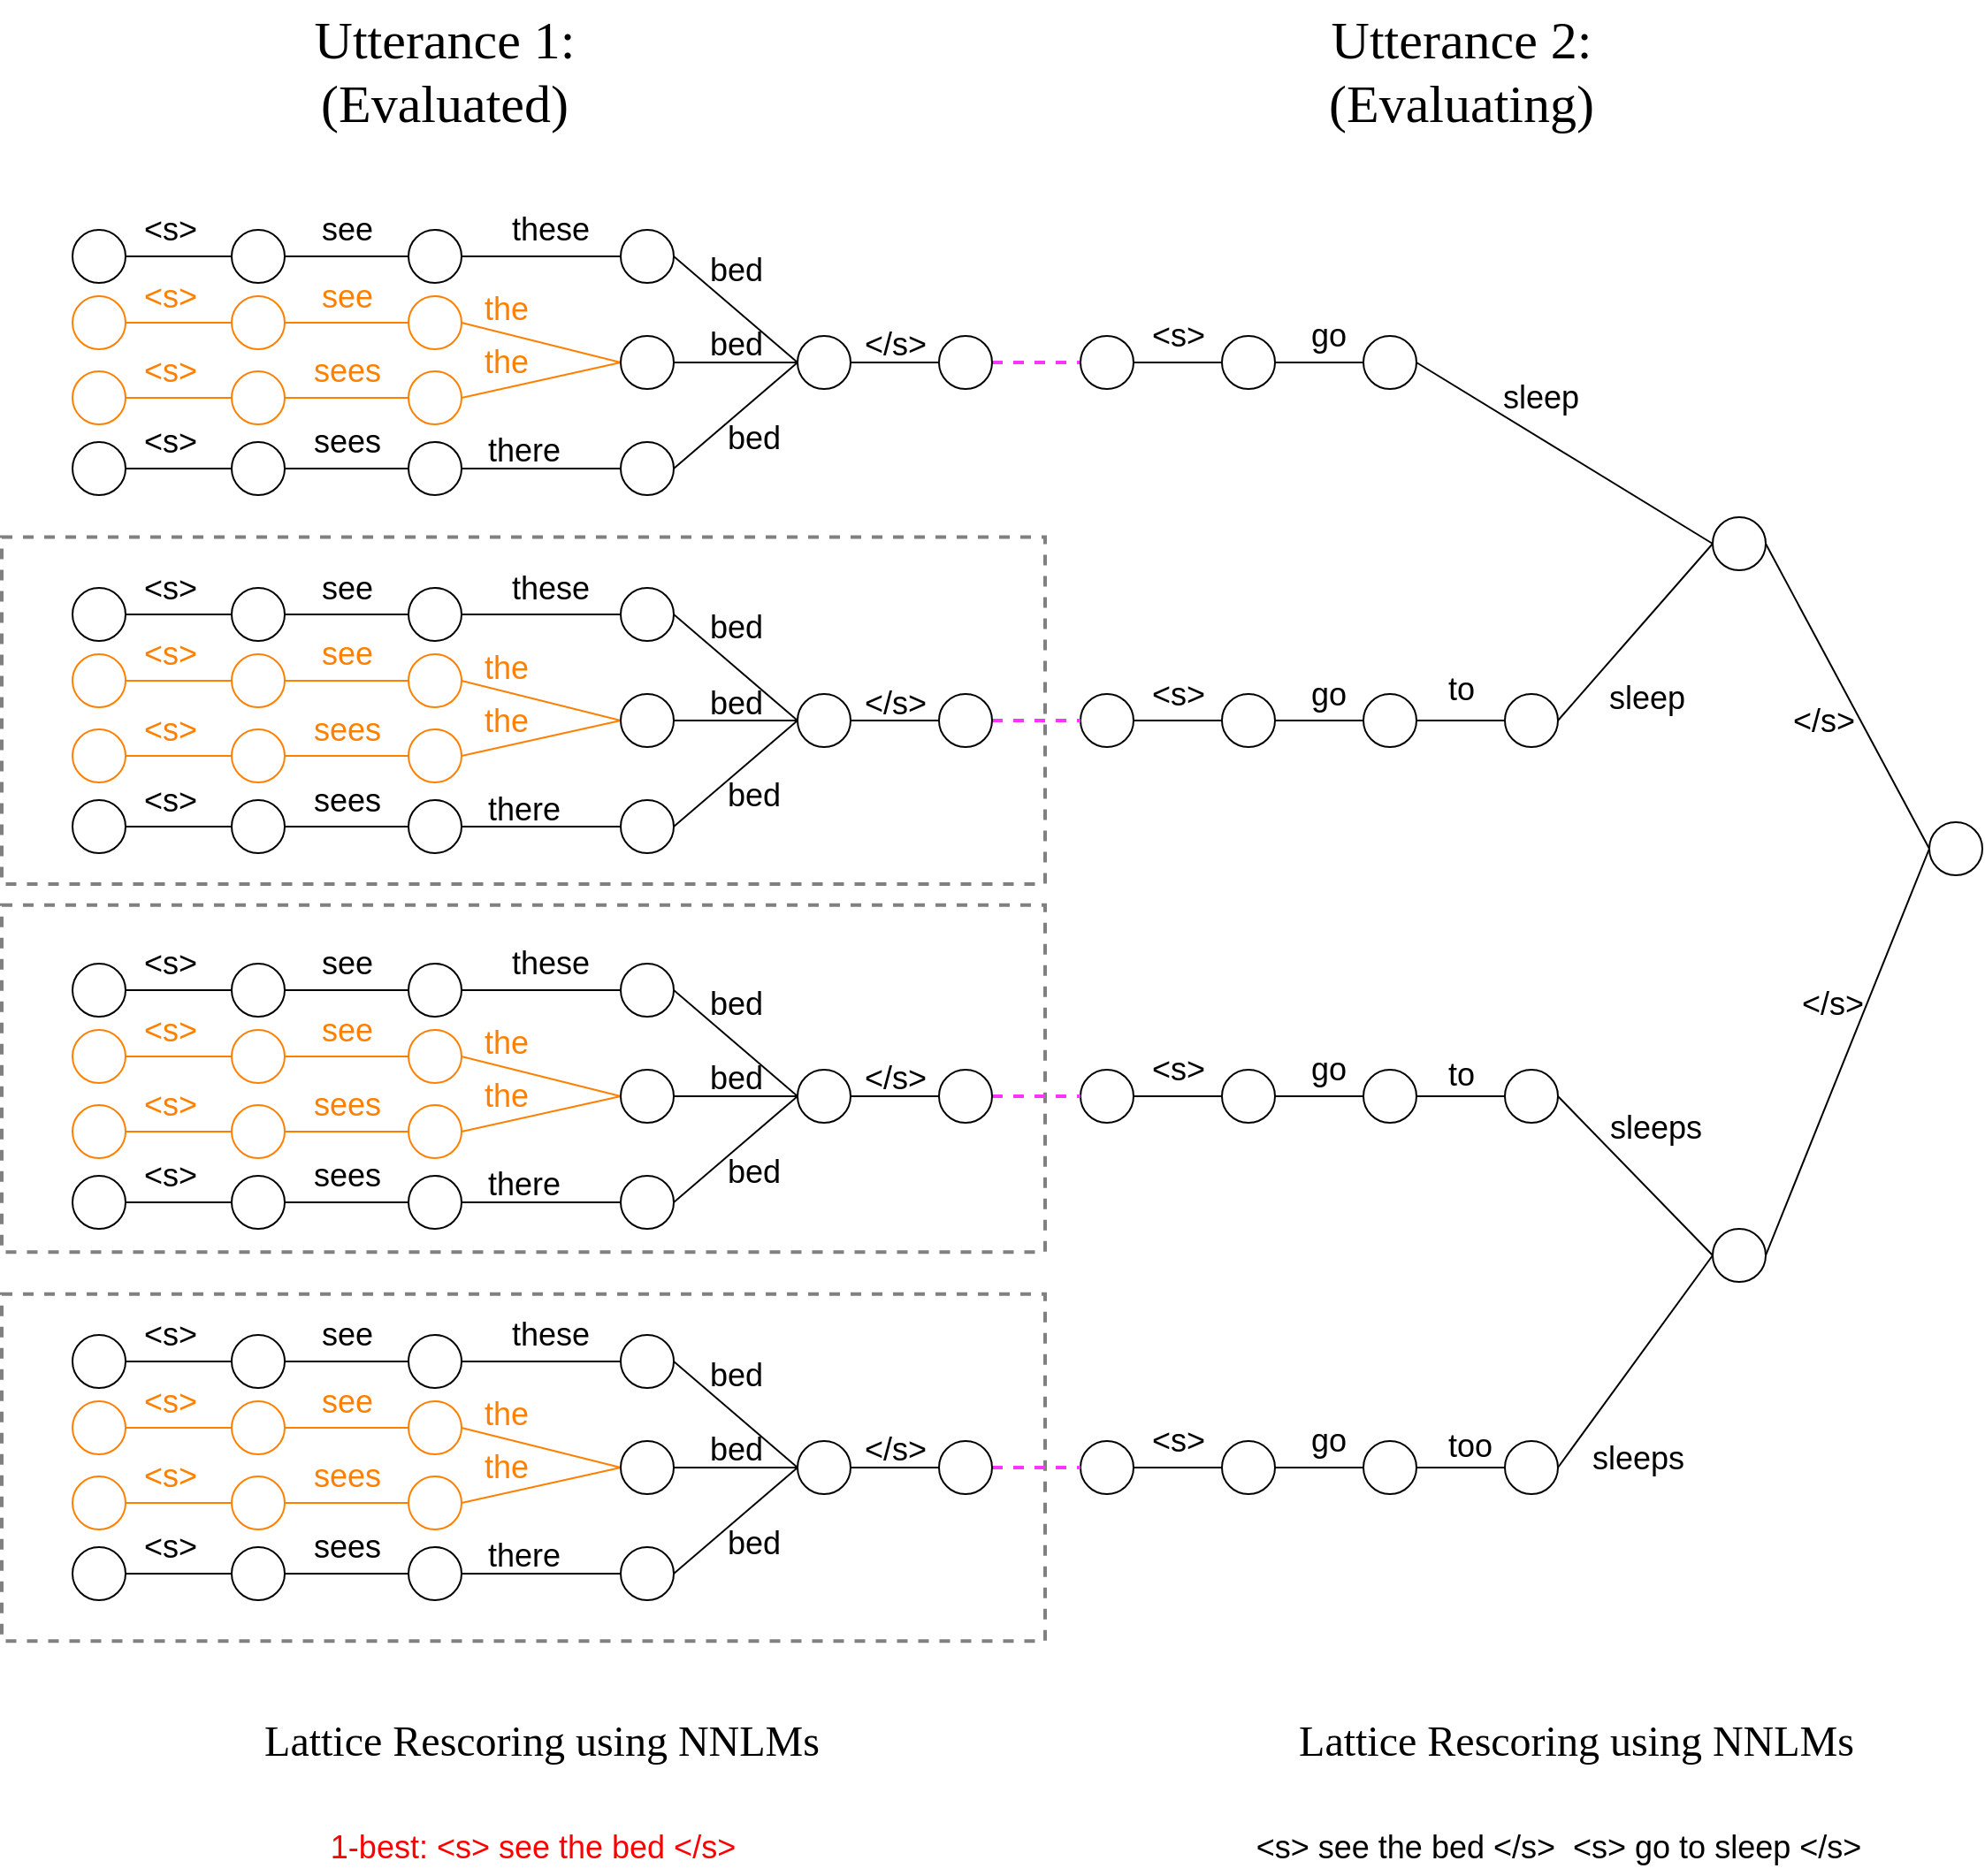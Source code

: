 <mxfile version="16.4.3" type="github"><diagram id="GkwxvoKI0v0egCr2lqlU" name="Page-1"><mxGraphModel dx="1720" dy="1173" grid="1" gridSize="10" guides="1" tooltips="1" connect="1" arrows="1" fold="1" page="1" pageScale="1" pageWidth="850" pageHeight="1100" math="0" shadow="0"><root><mxCell id="0"/><mxCell id="1" parent="0"/><mxCell id="C9ZBkIMCZwjg9T-4nxOc-159" value="" style="rounded=0;whiteSpace=wrap;html=1;fillColor=none;dashed=1;strokeWidth=2;strokeColor=#808080;" vertex="1" parent="1"><mxGeometry x="460" y="841.88" width="590" height="196.25" as="geometry"/></mxCell><mxCell id="C9ZBkIMCZwjg9T-4nxOc-158" value="" style="rounded=0;whiteSpace=wrap;html=1;fillColor=none;dashed=1;strokeWidth=2;strokeColor=#808080;" vertex="1" parent="1"><mxGeometry x="460" y="621.88" width="590" height="196.25" as="geometry"/></mxCell><mxCell id="C9ZBkIMCZwjg9T-4nxOc-156" value="" style="rounded=0;whiteSpace=wrap;html=1;fillColor=none;dashed=1;strokeWidth=2;strokeColor=#808080;" vertex="1" parent="1"><mxGeometry x="460" y="413.75" width="590" height="196.25" as="geometry"/></mxCell><mxCell id="RtcgU3C-zt8aPHX_ZTjs-4" style="rounded=0;orthogonalLoop=1;jettySize=auto;html=1;exitX=1;exitY=0.5;exitDx=0;exitDy=0;entryX=0;entryY=0.5;entryDx=0;entryDy=0;endArrow=none;endFill=0;fontColor=#FF8000;strokeColor=#FF8000;" parent="1" source="RtcgU3C-zt8aPHX_ZTjs-1" target="RtcgU3C-zt8aPHX_ZTjs-2" edge="1"><mxGeometry relative="1" as="geometry"/></mxCell><mxCell id="RtcgU3C-zt8aPHX_ZTjs-5" style="edgeStyle=none;rounded=0;orthogonalLoop=1;jettySize=auto;html=1;exitX=1;exitY=0.5;exitDx=0;exitDy=0;entryX=0;entryY=0.5;entryDx=0;entryDy=0;endArrow=none;endFill=0;strokeColor=#FF8000;" parent="1" source="PLGYQZCd30LQGUTYlzt7-1" target="RtcgU3C-zt8aPHX_ZTjs-3" edge="1"><mxGeometry relative="1" as="geometry"/></mxCell><mxCell id="RtcgU3C-zt8aPHX_ZTjs-1" value="" style="ellipse;whiteSpace=wrap;html=1;aspect=fixed;fontColor=#FF8000;strokeColor=#FF8000;" parent="1" vertex="1"><mxGeometry x="590" y="277.5" width="30" height="30" as="geometry"/></mxCell><mxCell id="RtcgU3C-zt8aPHX_ZTjs-10" style="edgeStyle=none;rounded=0;orthogonalLoop=1;jettySize=auto;html=1;entryX=0;entryY=0.5;entryDx=0;entryDy=0;endArrow=none;endFill=0;exitX=1;exitY=0.5;exitDx=0;exitDy=0;" parent="1" source="lsaDlD894_GOqP_V-987-3" target="RtcgU3C-zt8aPHX_ZTjs-6" edge="1"><mxGeometry relative="1" as="geometry"><mxPoint x="835" y="265" as="sourcePoint"/></mxGeometry></mxCell><mxCell id="RtcgU3C-zt8aPHX_ZTjs-11" style="edgeStyle=none;rounded=0;orthogonalLoop=1;jettySize=auto;html=1;exitX=1;exitY=0.5;exitDx=0;exitDy=0;entryX=0;entryY=0.5;entryDx=0;entryDy=0;endArrow=none;endFill=0;strokeColor=#FF8000;" parent="1" source="RtcgU3C-zt8aPHX_ZTjs-2" target="RtcgU3C-zt8aPHX_ZTjs-7" edge="1"><mxGeometry relative="1" as="geometry"/></mxCell><mxCell id="RtcgU3C-zt8aPHX_ZTjs-2" value="" style="ellipse;whiteSpace=wrap;html=1;aspect=fixed;fontColor=#FF8000;strokeColor=#FF8000;" parent="1" vertex="1"><mxGeometry x="690" y="277.5" width="30" height="30" as="geometry"/></mxCell><mxCell id="RtcgU3C-zt8aPHX_ZTjs-12" style="edgeStyle=none;rounded=0;orthogonalLoop=1;jettySize=auto;html=1;exitX=1;exitY=0.5;exitDx=0;exitDy=0;endArrow=none;endFill=0;entryX=0;entryY=0.5;entryDx=0;entryDy=0;strokeColor=#FF8000;" parent="1" source="RtcgU3C-zt8aPHX_ZTjs-3" target="RtcgU3C-zt8aPHX_ZTjs-7" edge="1"><mxGeometry relative="1" as="geometry"><mxPoint x="810" y="295" as="targetPoint"/></mxGeometry></mxCell><mxCell id="RtcgU3C-zt8aPHX_ZTjs-3" value="" style="ellipse;whiteSpace=wrap;html=1;aspect=fixed;strokeColor=#FF8000;" parent="1" vertex="1"><mxGeometry x="690" y="320" width="30" height="30" as="geometry"/></mxCell><mxCell id="RtcgU3C-zt8aPHX_ZTjs-48" style="edgeStyle=none;rounded=0;orthogonalLoop=1;jettySize=auto;html=1;exitX=1;exitY=0.5;exitDx=0;exitDy=0;entryX=0;entryY=0.5;entryDx=0;entryDy=0;fontSize=18;endArrow=none;endFill=0;" parent="1" source="RtcgU3C-zt8aPHX_ZTjs-6" target="RtcgU3C-zt8aPHX_ZTjs-23" edge="1"><mxGeometry relative="1" as="geometry"/></mxCell><mxCell id="RtcgU3C-zt8aPHX_ZTjs-6" value="" style="ellipse;whiteSpace=wrap;html=1;aspect=fixed;" parent="1" vertex="1"><mxGeometry x="810" y="240" width="30" height="30" as="geometry"/></mxCell><mxCell id="RtcgU3C-zt8aPHX_ZTjs-25" style="edgeStyle=none;rounded=0;orthogonalLoop=1;jettySize=auto;html=1;exitX=1;exitY=0.5;exitDx=0;exitDy=0;entryX=0;entryY=0.5;entryDx=0;entryDy=0;fontSize=18;endArrow=none;endFill=0;" parent="1" source="RtcgU3C-zt8aPHX_ZTjs-7" target="RtcgU3C-zt8aPHX_ZTjs-23" edge="1"><mxGeometry relative="1" as="geometry"/></mxCell><mxCell id="RtcgU3C-zt8aPHX_ZTjs-7" value="" style="ellipse;whiteSpace=wrap;html=1;aspect=fixed;" parent="1" vertex="1"><mxGeometry x="810" y="300" width="30" height="30" as="geometry"/></mxCell><mxCell id="RtcgU3C-zt8aPHX_ZTjs-45" style="edgeStyle=none;rounded=0;orthogonalLoop=1;jettySize=auto;html=1;exitX=1;exitY=0.5;exitDx=0;exitDy=0;entryX=0;entryY=0.5;entryDx=0;entryDy=0;fontSize=18;endArrow=none;endFill=0;" parent="1" source="RtcgU3C-zt8aPHX_ZTjs-9" target="RtcgU3C-zt8aPHX_ZTjs-23" edge="1"><mxGeometry relative="1" as="geometry"/></mxCell><mxCell id="RtcgU3C-zt8aPHX_ZTjs-9" value="" style="ellipse;whiteSpace=wrap;html=1;aspect=fixed;" parent="1" vertex="1"><mxGeometry x="810" y="360" width="30" height="30" as="geometry"/></mxCell><mxCell id="RtcgU3C-zt8aPHX_ZTjs-14" value="&lt;font style=&quot;font-size: 18px&quot;&gt;see&lt;/font&gt;" style="text;html=1;align=center;verticalAlign=middle;resizable=0;points=[];autosize=1;strokeColor=none;fillColor=none;fontColor=#FF8000;" parent="1" vertex="1"><mxGeometry x="635" y="267.5" width="40" height="20" as="geometry"/></mxCell><mxCell id="RtcgU3C-zt8aPHX_ZTjs-15" value="&lt;font style=&quot;font-size: 18px&quot; color=&quot;#ff8000&quot;&gt;sees&lt;/font&gt;" style="text;html=1;align=center;verticalAlign=middle;resizable=0;points=[];autosize=1;strokeColor=none;fillColor=none;" parent="1" vertex="1"><mxGeometry x="630" y="310" width="50" height="20" as="geometry"/></mxCell><mxCell id="RtcgU3C-zt8aPHX_ZTjs-16" value="these" style="text;html=1;align=center;verticalAlign=middle;resizable=0;points=[];autosize=1;strokeColor=none;fillColor=none;fontSize=18;" parent="1" vertex="1"><mxGeometry x="740" y="225" width="60" height="30" as="geometry"/></mxCell><mxCell id="RtcgU3C-zt8aPHX_ZTjs-17" value="the" style="text;html=1;align=center;verticalAlign=middle;resizable=0;points=[];autosize=1;strokeColor=none;fillColor=none;fontSize=18;fontColor=#FF8000;" parent="1" vertex="1"><mxGeometry x="725" y="270" width="40" height="30" as="geometry"/></mxCell><mxCell id="RtcgU3C-zt8aPHX_ZTjs-18" value="the" style="text;html=1;align=center;verticalAlign=middle;resizable=0;points=[];autosize=1;strokeColor=none;fillColor=none;fontSize=18;fontColor=#FF8000;" parent="1" vertex="1"><mxGeometry x="725" y="300" width="40" height="30" as="geometry"/></mxCell><mxCell id="RtcgU3C-zt8aPHX_ZTjs-19" value="there" style="text;html=1;align=center;verticalAlign=middle;resizable=0;points=[];autosize=1;strokeColor=none;fillColor=none;fontSize=18;" parent="1" vertex="1"><mxGeometry x="725" y="350" width="60" height="30" as="geometry"/></mxCell><mxCell id="RtcgU3C-zt8aPHX_ZTjs-21" style="edgeStyle=none;rounded=0;orthogonalLoop=1;jettySize=auto;html=1;exitX=1;exitY=0.5;exitDx=0;exitDy=0;entryX=0;entryY=0.5;entryDx=0;entryDy=0;fontSize=18;endArrow=none;endFill=0;fontColor=#FF8000;strokeColor=#FF8000;" parent="1" source="RtcgU3C-zt8aPHX_ZTjs-20" target="RtcgU3C-zt8aPHX_ZTjs-1" edge="1"><mxGeometry relative="1" as="geometry"/></mxCell><mxCell id="RtcgU3C-zt8aPHX_ZTjs-20" value="" style="ellipse;whiteSpace=wrap;html=1;aspect=fixed;fontColor=#FF8000;strokeColor=#FF8000;" parent="1" vertex="1"><mxGeometry x="500" y="277.5" width="30" height="30" as="geometry"/></mxCell><mxCell id="RtcgU3C-zt8aPHX_ZTjs-22" value="&lt;font style=&quot;font-size: 18px&quot;&gt;&amp;lt;s&amp;gt;&lt;/font&gt;" style="text;html=1;align=center;verticalAlign=middle;resizable=0;points=[];autosize=1;strokeColor=none;fillColor=none;fontColor=#FF8000;" parent="1" vertex="1"><mxGeometry x="530" y="267.5" width="50" height="20" as="geometry"/></mxCell><mxCell id="RtcgU3C-zt8aPHX_ZTjs-51" style="edgeStyle=none;rounded=0;orthogonalLoop=1;jettySize=auto;html=1;exitX=1;exitY=0.5;exitDx=0;exitDy=0;entryX=0;entryY=0.5;entryDx=0;entryDy=0;fontSize=18;endArrow=none;endFill=0;" parent="1" source="RtcgU3C-zt8aPHX_ZTjs-23" target="RtcgU3C-zt8aPHX_ZTjs-50" edge="1"><mxGeometry relative="1" as="geometry"/></mxCell><mxCell id="RtcgU3C-zt8aPHX_ZTjs-23" value="" style="ellipse;whiteSpace=wrap;html=1;aspect=fixed;" parent="1" vertex="1"><mxGeometry x="910" y="300" width="30" height="30" as="geometry"/></mxCell><mxCell id="RtcgU3C-zt8aPHX_ZTjs-38" value="bed" style="text;html=1;align=center;verticalAlign=middle;resizable=0;points=[];autosize=1;strokeColor=none;fillColor=none;fontSize=18;" parent="1" vertex="1"><mxGeometry x="850" y="290" width="50" height="30" as="geometry"/></mxCell><mxCell id="RtcgU3C-zt8aPHX_ZTjs-46" value="bed" style="text;html=1;align=center;verticalAlign=middle;resizable=0;points=[];autosize=1;strokeColor=none;fillColor=none;fontSize=18;" parent="1" vertex="1"><mxGeometry x="860" y="342.5" width="50" height="30" as="geometry"/></mxCell><mxCell id="RtcgU3C-zt8aPHX_ZTjs-49" value="bed" style="text;html=1;align=center;verticalAlign=middle;resizable=0;points=[];autosize=1;strokeColor=none;fillColor=none;fontSize=18;" parent="1" vertex="1"><mxGeometry x="850" y="247.5" width="50" height="30" as="geometry"/></mxCell><mxCell id="C9ZBkIMCZwjg9T-4nxOc-152" style="edgeStyle=orthogonalEdgeStyle;rounded=0;orthogonalLoop=1;jettySize=auto;html=1;exitX=1;exitY=0.5;exitDx=0;exitDy=0;entryX=0;entryY=0.5;entryDx=0;entryDy=0;fontColor=#000000;strokeColor=#FF33FF;endArrow=none;endFill=0;dashed=1;strokeWidth=2;" edge="1" parent="1" source="RtcgU3C-zt8aPHX_ZTjs-50" target="PLGYQZCd30LQGUTYlzt7-20"><mxGeometry relative="1" as="geometry"/></mxCell><mxCell id="RtcgU3C-zt8aPHX_ZTjs-50" value="" style="ellipse;whiteSpace=wrap;html=1;aspect=fixed;" parent="1" vertex="1"><mxGeometry x="990" y="300" width="30" height="30" as="geometry"/></mxCell><mxCell id="RtcgU3C-zt8aPHX_ZTjs-53" value="&amp;lt;/s&amp;gt;" style="text;html=1;align=center;verticalAlign=middle;resizable=0;points=[];autosize=1;strokeColor=none;fillColor=none;fontSize=18;" parent="1" vertex="1"><mxGeometry x="940" y="290" width="50" height="30" as="geometry"/></mxCell><mxCell id="RtcgU3C-zt8aPHX_ZTjs-55" value="&lt;font color=&quot;#ff0000&quot;&gt;1-best: &amp;lt;s&amp;gt; see the bed &amp;lt;/s&amp;gt;&lt;/font&gt;" style="text;html=1;align=center;verticalAlign=middle;resizable=0;points=[];autosize=1;strokeColor=none;fillColor=none;fontSize=18;" parent="1" vertex="1"><mxGeometry x="640" y="1140" width="240" height="30" as="geometry"/></mxCell><mxCell id="RtcgU3C-zt8aPHX_ZTjs-58" value="&lt;font face=&quot;Garamond&quot; style=&quot;font-size: 24px&quot;&gt;Lattice Rescoring using NNLMs&lt;/font&gt;" style="text;html=1;align=center;verticalAlign=middle;resizable=0;points=[];autosize=1;strokeColor=none;fillColor=none;fontSize=18;" parent="1" vertex="1"><mxGeometry x="600" y="1080" width="330" height="30" as="geometry"/></mxCell><mxCell id="RtcgU3C-zt8aPHX_ZTjs-61" style="rounded=0;orthogonalLoop=1;jettySize=auto;html=1;exitX=1;exitY=0.5;exitDx=0;exitDy=0;entryX=0;entryY=0.5;entryDx=0;entryDy=0;endArrow=none;endFill=0;strokeColor=#000000;fontColor=#000000;" parent="1" source="RtcgU3C-zt8aPHX_ZTjs-63" target="RtcgU3C-zt8aPHX_ZTjs-66" edge="1"><mxGeometry relative="1" as="geometry"/></mxCell><mxCell id="RtcgU3C-zt8aPHX_ZTjs-62" style="edgeStyle=none;rounded=0;orthogonalLoop=1;jettySize=auto;html=1;exitX=1;exitY=0.5;exitDx=0;exitDy=0;entryX=0;entryY=0.5;entryDx=0;entryDy=0;endArrow=none;endFill=0;" parent="1" source="PLGYQZCd30LQGUTYlzt7-8" target="RtcgU3C-zt8aPHX_ZTjs-69" edge="1"><mxGeometry relative="1" as="geometry"/></mxCell><mxCell id="RtcgU3C-zt8aPHX_ZTjs-103" style="edgeStyle=none;rounded=0;orthogonalLoop=1;jettySize=auto;html=1;exitX=1;exitY=0.5;exitDx=0;exitDy=0;entryX=0;entryY=0.5;entryDx=0;entryDy=0;fontFamily=Garamond;fontSize=30;endArrow=none;endFill=0;fontColor=#000000;strokeColor=#000000;" parent="1" source="PLGYQZCd30LQGUTYlzt7-15" target="RtcgU3C-zt8aPHX_ZTjs-102" edge="1"><mxGeometry relative="1" as="geometry"/></mxCell><mxCell id="RtcgU3C-zt8aPHX_ZTjs-63" value="" style="ellipse;whiteSpace=wrap;html=1;aspect=fixed;strokeColor=#000000;fontColor=#000000;" parent="1" vertex="1"><mxGeometry x="1230" y="502.5" width="30" height="30" as="geometry"/></mxCell><mxCell id="RtcgU3C-zt8aPHX_ZTjs-106" style="edgeStyle=none;rounded=0;orthogonalLoop=1;jettySize=auto;html=1;exitX=1;exitY=0.5;exitDx=0;exitDy=0;entryX=0;entryY=0.5;entryDx=0;entryDy=0;fontFamily=Garamond;fontSize=30;endArrow=none;endFill=0;" parent="1" source="lsaDlD894_GOqP_V-987-65" target="RtcgU3C-zt8aPHX_ZTjs-105" edge="1"><mxGeometry relative="1" as="geometry"/></mxCell><mxCell id="RtcgU3C-zt8aPHX_ZTjs-110" style="edgeStyle=none;rounded=0;orthogonalLoop=1;jettySize=auto;html=1;exitX=1;exitY=0.5;exitDx=0;exitDy=0;entryX=0;entryY=0.5;entryDx=0;entryDy=0;fontFamily=Garamond;fontSize=30;endArrow=none;endFill=0;fontColor=#000000;strokeColor=#000000;" parent="1" source="RtcgU3C-zt8aPHX_ZTjs-66" target="RtcgU3C-zt8aPHX_ZTjs-102" edge="1"><mxGeometry relative="1" as="geometry"/></mxCell><mxCell id="RtcgU3C-zt8aPHX_ZTjs-66" value="" style="ellipse;whiteSpace=wrap;html=1;aspect=fixed;strokeColor=#000000;fontColor=#000000;" parent="1" vertex="1"><mxGeometry x="1310" y="502.5" width="30" height="30" as="geometry"/></mxCell><mxCell id="RtcgU3C-zt8aPHX_ZTjs-109" style="edgeStyle=none;rounded=0;orthogonalLoop=1;jettySize=auto;html=1;exitX=1;exitY=0.5;exitDx=0;exitDy=0;entryX=0;entryY=0.5;entryDx=0;entryDy=0;fontFamily=Garamond;fontSize=30;endArrow=none;endFill=0;" parent="1" source="RtcgU3C-zt8aPHX_ZTjs-69" target="RtcgU3C-zt8aPHX_ZTjs-105" edge="1"><mxGeometry relative="1" as="geometry"/></mxCell><mxCell id="RtcgU3C-zt8aPHX_ZTjs-69" value="" style="ellipse;whiteSpace=wrap;html=1;aspect=fixed;" parent="1" vertex="1"><mxGeometry x="1310" y="925" width="30" height="30" as="geometry"/></mxCell><mxCell id="RtcgU3C-zt8aPHX_ZTjs-77" value="&lt;font style=&quot;font-size: 18px&quot;&gt;to&lt;/font&gt;" style="text;html=1;align=center;verticalAlign=middle;resizable=0;points=[];autosize=1;strokeColor=none;fillColor=none;fontColor=#000000;" parent="1" vertex="1"><mxGeometry x="1270" y="490" width="30" height="20" as="geometry"/></mxCell><mxCell id="RtcgU3C-zt8aPHX_ZTjs-78" value="&lt;font style=&quot;font-size: 18px&quot;&gt;too&lt;/font&gt;" style="text;html=1;align=center;verticalAlign=middle;resizable=0;points=[];autosize=1;strokeColor=none;fillColor=none;" parent="1" vertex="1"><mxGeometry x="1270" y="917.5" width="40" height="20" as="geometry"/></mxCell><mxCell id="RtcgU3C-zt8aPHX_ZTjs-83" style="edgeStyle=none;rounded=0;orthogonalLoop=1;jettySize=auto;html=1;exitX=1;exitY=0.5;exitDx=0;exitDy=0;entryX=0;entryY=0.5;entryDx=0;entryDy=0;fontSize=18;endArrow=none;endFill=0;fontColor=#000000;strokeColor=#000000;" parent="1" source="RtcgU3C-zt8aPHX_ZTjs-84" target="RtcgU3C-zt8aPHX_ZTjs-63" edge="1"><mxGeometry relative="1" as="geometry"/></mxCell><mxCell id="RtcgU3C-zt8aPHX_ZTjs-84" value="" style="ellipse;whiteSpace=wrap;html=1;aspect=fixed;strokeColor=#000000;fontColor=#000000;" parent="1" vertex="1"><mxGeometry x="1150" y="502.5" width="30" height="30" as="geometry"/></mxCell><mxCell id="RtcgU3C-zt8aPHX_ZTjs-85" value="&lt;font style=&quot;font-size: 18px&quot;&gt;go&lt;/font&gt;" style="text;html=1;align=center;verticalAlign=middle;resizable=0;points=[];autosize=1;strokeColor=none;fillColor=none;fontColor=#000000;" parent="1" vertex="1"><mxGeometry x="1190" y="492.5" width="40" height="20" as="geometry"/></mxCell><mxCell id="RtcgU3C-zt8aPHX_ZTjs-86" style="edgeStyle=none;rounded=0;orthogonalLoop=1;jettySize=auto;html=1;exitX=1;exitY=0.5;exitDx=0;exitDy=0;entryX=0;entryY=0.5;entryDx=0;entryDy=0;fontSize=18;endArrow=none;endFill=0;" parent="1" target="RtcgU3C-zt8aPHX_ZTjs-94" edge="1" source="RtcgU3C-zt8aPHX_ZTjs-102"><mxGeometry relative="1" as="geometry"><mxPoint x="1720" y="320.0" as="sourcePoint"/></mxGeometry></mxCell><mxCell id="RtcgU3C-zt8aPHX_ZTjs-88" style="edgeStyle=none;rounded=0;orthogonalLoop=1;jettySize=auto;html=1;exitX=1;exitY=0.5;exitDx=0;exitDy=0;fontSize=18;endArrow=none;endFill=0;entryX=0;entryY=0.5;entryDx=0;entryDy=0;" parent="1" source="RtcgU3C-zt8aPHX_ZTjs-105" target="RtcgU3C-zt8aPHX_ZTjs-94" edge="1"><mxGeometry relative="1" as="geometry"><mxPoint x="1790" y="390" as="targetPoint"/><mxPoint x="1720" y="410.0" as="sourcePoint"/></mxGeometry></mxCell><mxCell id="RtcgU3C-zt8aPHX_ZTjs-94" value="" style="ellipse;whiteSpace=wrap;html=1;aspect=fixed;" parent="1" vertex="1"><mxGeometry x="1550" y="575" width="30" height="30" as="geometry"/></mxCell><mxCell id="RtcgU3C-zt8aPHX_ZTjs-95" value="&amp;lt;/s&amp;gt;" style="text;html=1;align=center;verticalAlign=middle;resizable=0;points=[];autosize=1;strokeColor=none;fillColor=none;fontSize=18;" parent="1" vertex="1"><mxGeometry x="1465" y="502.5" width="50" height="30" as="geometry"/></mxCell><mxCell id="RtcgU3C-zt8aPHX_ZTjs-96" value="&amp;lt;/s&amp;gt;" style="text;html=1;align=center;verticalAlign=middle;resizable=0;points=[];autosize=1;strokeColor=none;fillColor=none;fontSize=18;" parent="1" vertex="1"><mxGeometry x="1470" y="662.5" width="50" height="30" as="geometry"/></mxCell><mxCell id="RtcgU3C-zt8aPHX_ZTjs-98" style="edgeStyle=none;rounded=0;orthogonalLoop=1;jettySize=auto;html=1;exitX=1;exitY=0.5;exitDx=0;exitDy=0;entryX=0;entryY=0.5;entryDx=0;entryDy=0;fontFamily=Garamond;fontSize=30;endArrow=none;endFill=0;fontColor=#000000;strokeColor=#000000;" parent="1" source="RtcgU3C-zt8aPHX_ZTjs-97" target="RtcgU3C-zt8aPHX_ZTjs-84" edge="1"><mxGeometry relative="1" as="geometry"/></mxCell><mxCell id="RtcgU3C-zt8aPHX_ZTjs-97" value="" style="ellipse;whiteSpace=wrap;html=1;aspect=fixed;strokeColor=#000000;fontColor=#000000;" parent="1" vertex="1"><mxGeometry x="1070" y="502.5" width="30" height="30" as="geometry"/></mxCell><mxCell id="RtcgU3C-zt8aPHX_ZTjs-99" value="&lt;font style=&quot;font-size: 18px&quot;&gt;&amp;lt;s&amp;gt;&lt;/font&gt;" style="text;html=1;align=center;verticalAlign=middle;resizable=0;points=[];autosize=1;strokeColor=none;fillColor=none;fontColor=#000000;" parent="1" vertex="1"><mxGeometry x="1100" y="492.5" width="50" height="20" as="geometry"/></mxCell><mxCell id="RtcgU3C-zt8aPHX_ZTjs-102" value="" style="ellipse;whiteSpace=wrap;html=1;aspect=fixed;fontColor=#FF8000;" parent="1" vertex="1"><mxGeometry x="1427.5" y="402.5" width="30" height="30" as="geometry"/></mxCell><mxCell id="RtcgU3C-zt8aPHX_ZTjs-105" value="" style="ellipse;whiteSpace=wrap;html=1;aspect=fixed;" parent="1" vertex="1"><mxGeometry x="1427.5" y="805" width="30" height="30" as="geometry"/></mxCell><mxCell id="RtcgU3C-zt8aPHX_ZTjs-108" value="&lt;font style=&quot;font-size: 18px&quot;&gt;sleeps&lt;/font&gt;" style="text;html=1;align=center;verticalAlign=middle;resizable=0;points=[];autosize=1;strokeColor=none;fillColor=none;" parent="1" vertex="1"><mxGeometry x="1360" y="737.5" width="70" height="20" as="geometry"/></mxCell><mxCell id="RtcgU3C-zt8aPHX_ZTjs-111" value="&lt;font style=&quot;font-size: 18px&quot;&gt;sleep&lt;/font&gt;" style="text;html=1;align=center;verticalAlign=middle;resizable=0;points=[];autosize=1;strokeColor=none;fillColor=none;fontColor=#000000;" parent="1" vertex="1"><mxGeometry x="1300" y="325" width="60" height="20" as="geometry"/></mxCell><mxCell id="RtcgU3C-zt8aPHX_ZTjs-112" value="&lt;font style=&quot;font-size: 18px&quot;&gt;sleep&lt;/font&gt;" style="text;html=1;align=center;verticalAlign=middle;resizable=0;points=[];autosize=1;strokeColor=none;fillColor=none;fontColor=#000000;" parent="1" vertex="1"><mxGeometry x="1360" y="495" width="60" height="20" as="geometry"/></mxCell><mxCell id="RtcgU3C-zt8aPHX_ZTjs-113" value="&lt;font style=&quot;font-size: 18px&quot;&gt;sleeps&lt;/font&gt;" style="text;html=1;align=center;verticalAlign=middle;resizable=0;points=[];autosize=1;strokeColor=none;fillColor=none;" parent="1" vertex="1"><mxGeometry x="1350" y="925" width="70" height="20" as="geometry"/></mxCell><mxCell id="RtcgU3C-zt8aPHX_ZTjs-114" value="&amp;lt;s&amp;gt; see the bed &amp;lt;/s&amp;gt; &amp;nbsp;&amp;lt;s&amp;gt; go to sleep &amp;lt;/s&amp;gt;" style="text;html=1;align=center;verticalAlign=middle;resizable=0;points=[];autosize=1;strokeColor=none;fillColor=none;fontSize=18;" parent="1" vertex="1"><mxGeometry x="1160" y="1140" width="360" height="30" as="geometry"/></mxCell><mxCell id="RtcgU3C-zt8aPHX_ZTjs-117" value="&lt;font face=&quot;Garamond&quot; style=&quot;font-size: 24px&quot;&gt;Lattice Rescoring using NNLMs&lt;/font&gt;" style="text;html=1;align=center;verticalAlign=middle;resizable=0;points=[];autosize=1;strokeColor=none;fillColor=none;fontSize=18;" parent="1" vertex="1"><mxGeometry x="1185" y="1080" width="330" height="30" as="geometry"/></mxCell><mxCell id="RtcgU3C-zt8aPHX_ZTjs-119" value="&lt;font color=&quot;#000000&quot; face=&quot;Lucida Console&quot;&gt;Utterance 1:&lt;br&gt;(Evaluated)&lt;br&gt;&lt;/font&gt;" style="text;html=1;align=center;verticalAlign=middle;resizable=0;points=[];autosize=1;strokeColor=none;fillColor=none;fontSize=30;fontFamily=Garamond;fontColor=#FF0000;" parent="1" vertex="1"><mxGeometry x="630" y="110" width="160" height="80" as="geometry"/></mxCell><mxCell id="RtcgU3C-zt8aPHX_ZTjs-120" value="&lt;font color=&quot;#000000&quot; face=&quot;Lucida Console&quot;&gt;Utterance 2:&lt;br&gt;(Evaluating)&lt;br&gt;&lt;/font&gt;" style="text;html=1;align=center;verticalAlign=middle;resizable=0;points=[];autosize=1;strokeColor=none;fillColor=none;fontSize=30;fontFamily=Garamond;fontColor=#FF0000;" parent="1" vertex="1"><mxGeometry x="1200" y="110" width="170" height="80" as="geometry"/></mxCell><mxCell id="PLGYQZCd30LQGUTYlzt7-1" value="" style="ellipse;whiteSpace=wrap;html=1;aspect=fixed;strokeColor=#FF8000;" parent="1" vertex="1"><mxGeometry x="590" y="320" width="30" height="30" as="geometry"/></mxCell><mxCell id="PLGYQZCd30LQGUTYlzt7-2" style="edgeStyle=none;rounded=0;orthogonalLoop=1;jettySize=auto;html=1;exitX=1;exitY=0.5;exitDx=0;exitDy=0;entryX=0;entryY=0.5;entryDx=0;entryDy=0;fontSize=18;endArrow=none;endFill=0;strokeColor=#FF8000;" parent="1" source="PLGYQZCd30LQGUTYlzt7-3" target="PLGYQZCd30LQGUTYlzt7-1" edge="1"><mxGeometry relative="1" as="geometry"/></mxCell><mxCell id="PLGYQZCd30LQGUTYlzt7-3" value="" style="ellipse;whiteSpace=wrap;html=1;aspect=fixed;strokeColor=#FF8000;" parent="1" vertex="1"><mxGeometry x="500" y="320" width="30" height="30" as="geometry"/></mxCell><mxCell id="PLGYQZCd30LQGUTYlzt7-4" value="&lt;font style=&quot;font-size: 18px&quot;&gt;&amp;lt;s&amp;gt;&lt;/font&gt;" style="text;html=1;align=center;verticalAlign=middle;resizable=0;points=[];autosize=1;strokeColor=none;fillColor=none;fontColor=#FF8000;" parent="1" vertex="1"><mxGeometry x="530" y="310" width="50" height="20" as="geometry"/></mxCell><mxCell id="PLGYQZCd30LQGUTYlzt7-8" value="" style="ellipse;whiteSpace=wrap;html=1;aspect=fixed;" parent="1" vertex="1"><mxGeometry x="1230" y="925" width="30" height="30" as="geometry"/></mxCell><mxCell id="PLGYQZCd30LQGUTYlzt7-9" style="edgeStyle=none;rounded=0;orthogonalLoop=1;jettySize=auto;html=1;exitX=1;exitY=0.5;exitDx=0;exitDy=0;entryX=0;entryY=0.5;entryDx=0;entryDy=0;fontSize=18;endArrow=none;endFill=0;" parent="1" source="PLGYQZCd30LQGUTYlzt7-10" target="PLGYQZCd30LQGUTYlzt7-8" edge="1"><mxGeometry relative="1" as="geometry"/></mxCell><mxCell id="PLGYQZCd30LQGUTYlzt7-10" value="" style="ellipse;whiteSpace=wrap;html=1;aspect=fixed;" parent="1" vertex="1"><mxGeometry x="1150" y="925" width="30" height="30" as="geometry"/></mxCell><mxCell id="PLGYQZCd30LQGUTYlzt7-11" value="&lt;font style=&quot;font-size: 18px&quot;&gt;go&lt;/font&gt;" style="text;html=1;align=center;verticalAlign=middle;resizable=0;points=[];autosize=1;strokeColor=none;fillColor=none;" parent="1" vertex="1"><mxGeometry x="1190" y="915" width="40" height="20" as="geometry"/></mxCell><mxCell id="PLGYQZCd30LQGUTYlzt7-12" style="edgeStyle=none;rounded=0;orthogonalLoop=1;jettySize=auto;html=1;exitX=1;exitY=0.5;exitDx=0;exitDy=0;entryX=0;entryY=0.5;entryDx=0;entryDy=0;fontFamily=Garamond;fontSize=30;endArrow=none;endFill=0;" parent="1" source="PLGYQZCd30LQGUTYlzt7-13" target="PLGYQZCd30LQGUTYlzt7-10" edge="1"><mxGeometry relative="1" as="geometry"/></mxCell><mxCell id="PLGYQZCd30LQGUTYlzt7-13" value="" style="ellipse;whiteSpace=wrap;html=1;aspect=fixed;" parent="1" vertex="1"><mxGeometry x="1070" y="925" width="30" height="30" as="geometry"/></mxCell><mxCell id="PLGYQZCd30LQGUTYlzt7-14" value="&lt;font style=&quot;font-size: 18px&quot;&gt;&amp;lt;s&amp;gt;&lt;/font&gt;" style="text;html=1;align=center;verticalAlign=middle;resizable=0;points=[];autosize=1;strokeColor=none;fillColor=none;" parent="1" vertex="1"><mxGeometry x="1100" y="915" width="50" height="20" as="geometry"/></mxCell><mxCell id="PLGYQZCd30LQGUTYlzt7-15" value="" style="ellipse;whiteSpace=wrap;html=1;aspect=fixed;fontColor=#000000;strokeColor=#000000;" parent="1" vertex="1"><mxGeometry x="1230" y="300" width="30" height="30" as="geometry"/></mxCell><mxCell id="PLGYQZCd30LQGUTYlzt7-16" style="edgeStyle=none;rounded=0;orthogonalLoop=1;jettySize=auto;html=1;exitX=1;exitY=0.5;exitDx=0;exitDy=0;entryX=0;entryY=0.5;entryDx=0;entryDy=0;fontSize=18;endArrow=none;endFill=0;fontColor=#000000;strokeColor=#000000;" parent="1" source="PLGYQZCd30LQGUTYlzt7-17" target="PLGYQZCd30LQGUTYlzt7-15" edge="1"><mxGeometry relative="1" as="geometry"/></mxCell><mxCell id="PLGYQZCd30LQGUTYlzt7-17" value="" style="ellipse;whiteSpace=wrap;html=1;aspect=fixed;fontColor=#000000;strokeColor=#000000;" parent="1" vertex="1"><mxGeometry x="1150" y="300" width="30" height="30" as="geometry"/></mxCell><mxCell id="PLGYQZCd30LQGUTYlzt7-18" value="&lt;font style=&quot;font-size: 18px&quot;&gt;go&lt;/font&gt;" style="text;html=1;align=center;verticalAlign=middle;resizable=0;points=[];autosize=1;strokeColor=none;fillColor=none;fontColor=#000000;" parent="1" vertex="1"><mxGeometry x="1190" y="290" width="40" height="20" as="geometry"/></mxCell><mxCell id="PLGYQZCd30LQGUTYlzt7-19" style="edgeStyle=none;rounded=0;orthogonalLoop=1;jettySize=auto;html=1;exitX=1;exitY=0.5;exitDx=0;exitDy=0;entryX=0;entryY=0.5;entryDx=0;entryDy=0;fontFamily=Garamond;fontSize=30;endArrow=none;endFill=0;fontColor=#000000;strokeColor=#000000;" parent="1" source="PLGYQZCd30LQGUTYlzt7-20" target="PLGYQZCd30LQGUTYlzt7-17" edge="1"><mxGeometry relative="1" as="geometry"/></mxCell><mxCell id="PLGYQZCd30LQGUTYlzt7-20" value="" style="ellipse;whiteSpace=wrap;html=1;aspect=fixed;fontColor=#000000;strokeColor=#000000;" parent="1" vertex="1"><mxGeometry x="1070" y="300" width="30" height="30" as="geometry"/></mxCell><mxCell id="PLGYQZCd30LQGUTYlzt7-21" value="&lt;font style=&quot;font-size: 18px&quot;&gt;&amp;lt;s&amp;gt;&lt;/font&gt;" style="text;html=1;align=center;verticalAlign=middle;resizable=0;points=[];autosize=1;strokeColor=none;fillColor=none;fontColor=#000000;" parent="1" vertex="1"><mxGeometry x="1100" y="290" width="50" height="20" as="geometry"/></mxCell><mxCell id="lsaDlD894_GOqP_V-987-1" style="rounded=0;orthogonalLoop=1;jettySize=auto;html=1;exitX=1;exitY=0.5;exitDx=0;exitDy=0;entryX=0;entryY=0.5;entryDx=0;entryDy=0;endArrow=none;endFill=0;" parent="1" source="lsaDlD894_GOqP_V-987-2" target="lsaDlD894_GOqP_V-987-3" edge="1"><mxGeometry relative="1" as="geometry"/></mxCell><mxCell id="lsaDlD894_GOqP_V-987-2" value="" style="ellipse;whiteSpace=wrap;html=1;aspect=fixed;" parent="1" vertex="1"><mxGeometry x="590" y="240" width="30" height="30" as="geometry"/></mxCell><mxCell id="lsaDlD894_GOqP_V-987-3" value="" style="ellipse;whiteSpace=wrap;html=1;aspect=fixed;" parent="1" vertex="1"><mxGeometry x="690" y="240" width="30" height="30" as="geometry"/></mxCell><mxCell id="lsaDlD894_GOqP_V-987-4" value="&lt;font style=&quot;font-size: 18px&quot;&gt;see&lt;/font&gt;" style="text;html=1;align=center;verticalAlign=middle;resizable=0;points=[];autosize=1;strokeColor=none;fillColor=none;" parent="1" vertex="1"><mxGeometry x="635" y="230" width="40" height="20" as="geometry"/></mxCell><mxCell id="lsaDlD894_GOqP_V-987-5" style="edgeStyle=none;rounded=0;orthogonalLoop=1;jettySize=auto;html=1;exitX=1;exitY=0.5;exitDx=0;exitDy=0;entryX=0;entryY=0.5;entryDx=0;entryDy=0;fontSize=18;endArrow=none;endFill=0;" parent="1" source="lsaDlD894_GOqP_V-987-6" target="lsaDlD894_GOqP_V-987-2" edge="1"><mxGeometry relative="1" as="geometry"/></mxCell><mxCell id="lsaDlD894_GOqP_V-987-6" value="" style="ellipse;whiteSpace=wrap;html=1;aspect=fixed;" parent="1" vertex="1"><mxGeometry x="500" y="240" width="30" height="30" as="geometry"/></mxCell><mxCell id="lsaDlD894_GOqP_V-987-7" value="&lt;font style=&quot;font-size: 18px&quot;&gt;&amp;lt;s&amp;gt;&lt;/font&gt;" style="text;html=1;align=center;verticalAlign=middle;resizable=0;points=[];autosize=1;strokeColor=none;fillColor=none;" parent="1" vertex="1"><mxGeometry x="530" y="230" width="50" height="20" as="geometry"/></mxCell><mxCell id="lsaDlD894_GOqP_V-987-10" style="rounded=0;orthogonalLoop=1;jettySize=auto;html=1;exitX=1;exitY=0.5;exitDx=0;exitDy=0;entryX=0;entryY=0.5;entryDx=0;entryDy=0;endArrow=none;endFill=0;" parent="1" source="lsaDlD894_GOqP_V-987-11" target="lsaDlD894_GOqP_V-987-12" edge="1"><mxGeometry relative="1" as="geometry"/></mxCell><mxCell id="lsaDlD894_GOqP_V-987-11" value="" style="ellipse;whiteSpace=wrap;html=1;aspect=fixed;" parent="1" vertex="1"><mxGeometry x="590" y="360" width="30" height="30" as="geometry"/></mxCell><mxCell id="lsaDlD894_GOqP_V-987-17" style="edgeStyle=orthogonalEdgeStyle;rounded=0;orthogonalLoop=1;jettySize=auto;html=1;exitX=1;exitY=0.5;exitDx=0;exitDy=0;entryX=0;entryY=0.5;entryDx=0;entryDy=0;fontColor=#FF8000;strokeColor=#000000;endArrow=none;endFill=0;" parent="1" source="lsaDlD894_GOqP_V-987-12" target="RtcgU3C-zt8aPHX_ZTjs-9" edge="1"><mxGeometry relative="1" as="geometry"/></mxCell><mxCell id="lsaDlD894_GOqP_V-987-12" value="" style="ellipse;whiteSpace=wrap;html=1;aspect=fixed;" parent="1" vertex="1"><mxGeometry x="690" y="360" width="30" height="30" as="geometry"/></mxCell><mxCell id="lsaDlD894_GOqP_V-987-13" value="&lt;font style=&quot;font-size: 18px&quot;&gt;sees&lt;/font&gt;" style="text;html=1;align=center;verticalAlign=middle;resizable=0;points=[];autosize=1;strokeColor=none;fillColor=none;" parent="1" vertex="1"><mxGeometry x="630" y="350" width="50" height="20" as="geometry"/></mxCell><mxCell id="lsaDlD894_GOqP_V-987-14" style="edgeStyle=none;rounded=0;orthogonalLoop=1;jettySize=auto;html=1;exitX=1;exitY=0.5;exitDx=0;exitDy=0;entryX=0;entryY=0.5;entryDx=0;entryDy=0;fontSize=18;endArrow=none;endFill=0;" parent="1" source="lsaDlD894_GOqP_V-987-15" target="lsaDlD894_GOqP_V-987-11" edge="1"><mxGeometry relative="1" as="geometry"/></mxCell><mxCell id="lsaDlD894_GOqP_V-987-15" value="" style="ellipse;whiteSpace=wrap;html=1;aspect=fixed;" parent="1" vertex="1"><mxGeometry x="500" y="360" width="30" height="30" as="geometry"/></mxCell><mxCell id="lsaDlD894_GOqP_V-987-16" value="&lt;font style=&quot;font-size: 18px&quot;&gt;&amp;lt;s&amp;gt;&lt;/font&gt;" style="text;html=1;align=center;verticalAlign=middle;resizable=0;points=[];autosize=1;strokeColor=none;fillColor=none;" parent="1" vertex="1"><mxGeometry x="530" y="350" width="50" height="20" as="geometry"/></mxCell><mxCell id="lsaDlD894_GOqP_V-987-64" style="edgeStyle=none;rounded=0;orthogonalLoop=1;jettySize=auto;html=1;exitX=1;exitY=0.5;exitDx=0;exitDy=0;entryX=0;entryY=0.5;entryDx=0;entryDy=0;endArrow=none;endFill=0;" parent="1" source="lsaDlD894_GOqP_V-987-67" target="lsaDlD894_GOqP_V-987-65" edge="1"><mxGeometry relative="1" as="geometry"/></mxCell><mxCell id="lsaDlD894_GOqP_V-987-65" value="" style="ellipse;whiteSpace=wrap;html=1;aspect=fixed;" parent="1" vertex="1"><mxGeometry x="1310" y="715" width="30" height="30" as="geometry"/></mxCell><mxCell id="lsaDlD894_GOqP_V-987-66" value="&lt;font style=&quot;font-size: 18px&quot;&gt;to&lt;/font&gt;" style="text;html=1;align=center;verticalAlign=middle;resizable=0;points=[];autosize=1;strokeColor=none;fillColor=none;" parent="1" vertex="1"><mxGeometry x="1270" y="707.5" width="30" height="20" as="geometry"/></mxCell><mxCell id="lsaDlD894_GOqP_V-987-67" value="" style="ellipse;whiteSpace=wrap;html=1;aspect=fixed;" parent="1" vertex="1"><mxGeometry x="1230" y="715" width="30" height="30" as="geometry"/></mxCell><mxCell id="lsaDlD894_GOqP_V-987-68" style="edgeStyle=none;rounded=0;orthogonalLoop=1;jettySize=auto;html=1;exitX=1;exitY=0.5;exitDx=0;exitDy=0;entryX=0;entryY=0.5;entryDx=0;entryDy=0;fontSize=18;endArrow=none;endFill=0;" parent="1" source="lsaDlD894_GOqP_V-987-69" target="lsaDlD894_GOqP_V-987-67" edge="1"><mxGeometry relative="1" as="geometry"/></mxCell><mxCell id="lsaDlD894_GOqP_V-987-69" value="" style="ellipse;whiteSpace=wrap;html=1;aspect=fixed;" parent="1" vertex="1"><mxGeometry x="1150" y="715" width="30" height="30" as="geometry"/></mxCell><mxCell id="lsaDlD894_GOqP_V-987-70" value="&lt;font style=&quot;font-size: 18px&quot;&gt;go&lt;/font&gt;" style="text;html=1;align=center;verticalAlign=middle;resizable=0;points=[];autosize=1;strokeColor=none;fillColor=none;" parent="1" vertex="1"><mxGeometry x="1190" y="705" width="40" height="20" as="geometry"/></mxCell><mxCell id="lsaDlD894_GOqP_V-987-71" style="edgeStyle=none;rounded=0;orthogonalLoop=1;jettySize=auto;html=1;exitX=1;exitY=0.5;exitDx=0;exitDy=0;entryX=0;entryY=0.5;entryDx=0;entryDy=0;fontFamily=Garamond;fontSize=30;endArrow=none;endFill=0;" parent="1" source="lsaDlD894_GOqP_V-987-72" target="lsaDlD894_GOqP_V-987-69" edge="1"><mxGeometry relative="1" as="geometry"/></mxCell><mxCell id="lsaDlD894_GOqP_V-987-72" value="" style="ellipse;whiteSpace=wrap;html=1;aspect=fixed;" parent="1" vertex="1"><mxGeometry x="1070" y="715" width="30" height="30" as="geometry"/></mxCell><mxCell id="lsaDlD894_GOqP_V-987-73" value="&lt;font style=&quot;font-size: 18px&quot;&gt;&amp;lt;s&amp;gt;&lt;/font&gt;" style="text;html=1;align=center;verticalAlign=middle;resizable=0;points=[];autosize=1;strokeColor=none;fillColor=none;" parent="1" vertex="1"><mxGeometry x="1100" y="705" width="50" height="20" as="geometry"/></mxCell><mxCell id="C9ZBkIMCZwjg9T-4nxOc-5" style="rounded=0;orthogonalLoop=1;jettySize=auto;html=1;exitX=1;exitY=0.5;exitDx=0;exitDy=0;entryX=0;entryY=0.5;entryDx=0;entryDy=0;endArrow=none;endFill=0;fontColor=#FF8000;strokeColor=#FF8000;" edge="1" parent="1" source="C9ZBkIMCZwjg9T-4nxOc-7" target="C9ZBkIMCZwjg9T-4nxOc-10"><mxGeometry relative="1" as="geometry"/></mxCell><mxCell id="C9ZBkIMCZwjg9T-4nxOc-6" style="edgeStyle=none;rounded=0;orthogonalLoop=1;jettySize=auto;html=1;exitX=1;exitY=0.5;exitDx=0;exitDy=0;entryX=0;entryY=0.5;entryDx=0;entryDy=0;endArrow=none;endFill=0;strokeColor=#FF8000;" edge="1" parent="1" source="C9ZBkIMCZwjg9T-4nxOc-35" target="C9ZBkIMCZwjg9T-4nxOc-12"><mxGeometry relative="1" as="geometry"/></mxCell><mxCell id="C9ZBkIMCZwjg9T-4nxOc-7" value="" style="ellipse;whiteSpace=wrap;html=1;aspect=fixed;fontColor=#FF8000;strokeColor=#FF8000;" vertex="1" parent="1"><mxGeometry x="590" y="480" width="30" height="30" as="geometry"/></mxCell><mxCell id="C9ZBkIMCZwjg9T-4nxOc-8" style="edgeStyle=none;rounded=0;orthogonalLoop=1;jettySize=auto;html=1;entryX=0;entryY=0.5;entryDx=0;entryDy=0;endArrow=none;endFill=0;exitX=1;exitY=0.5;exitDx=0;exitDy=0;" edge="1" parent="1" source="C9ZBkIMCZwjg9T-4nxOc-41" target="C9ZBkIMCZwjg9T-4nxOc-14"><mxGeometry relative="1" as="geometry"><mxPoint x="835" y="467.5" as="sourcePoint"/></mxGeometry></mxCell><mxCell id="C9ZBkIMCZwjg9T-4nxOc-9" style="edgeStyle=none;rounded=0;orthogonalLoop=1;jettySize=auto;html=1;exitX=1;exitY=0.5;exitDx=0;exitDy=0;entryX=0;entryY=0.5;entryDx=0;entryDy=0;endArrow=none;endFill=0;strokeColor=#FF8000;" edge="1" parent="1" source="C9ZBkIMCZwjg9T-4nxOc-10" target="C9ZBkIMCZwjg9T-4nxOc-16"><mxGeometry relative="1" as="geometry"/></mxCell><mxCell id="C9ZBkIMCZwjg9T-4nxOc-10" value="" style="ellipse;whiteSpace=wrap;html=1;aspect=fixed;fontColor=#FF8000;strokeColor=#FF8000;" vertex="1" parent="1"><mxGeometry x="690" y="480" width="30" height="30" as="geometry"/></mxCell><mxCell id="C9ZBkIMCZwjg9T-4nxOc-11" style="edgeStyle=none;rounded=0;orthogonalLoop=1;jettySize=auto;html=1;exitX=1;exitY=0.5;exitDx=0;exitDy=0;endArrow=none;endFill=0;entryX=0;entryY=0.5;entryDx=0;entryDy=0;strokeColor=#FF8000;" edge="1" parent="1" source="C9ZBkIMCZwjg9T-4nxOc-12" target="C9ZBkIMCZwjg9T-4nxOc-16"><mxGeometry relative="1" as="geometry"><mxPoint x="810" y="497.5" as="targetPoint"/></mxGeometry></mxCell><mxCell id="C9ZBkIMCZwjg9T-4nxOc-12" value="" style="ellipse;whiteSpace=wrap;html=1;aspect=fixed;strokeColor=#FF8000;" vertex="1" parent="1"><mxGeometry x="690" y="522.5" width="30" height="30" as="geometry"/></mxCell><mxCell id="C9ZBkIMCZwjg9T-4nxOc-13" style="edgeStyle=none;rounded=0;orthogonalLoop=1;jettySize=auto;html=1;exitX=1;exitY=0.5;exitDx=0;exitDy=0;entryX=0;entryY=0.5;entryDx=0;entryDy=0;fontSize=18;endArrow=none;endFill=0;" edge="1" parent="1" source="C9ZBkIMCZwjg9T-4nxOc-14" target="C9ZBkIMCZwjg9T-4nxOc-29"><mxGeometry relative="1" as="geometry"/></mxCell><mxCell id="C9ZBkIMCZwjg9T-4nxOc-14" value="" style="ellipse;whiteSpace=wrap;html=1;aspect=fixed;" vertex="1" parent="1"><mxGeometry x="810" y="442.5" width="30" height="30" as="geometry"/></mxCell><mxCell id="C9ZBkIMCZwjg9T-4nxOc-15" style="edgeStyle=none;rounded=0;orthogonalLoop=1;jettySize=auto;html=1;exitX=1;exitY=0.5;exitDx=0;exitDy=0;entryX=0;entryY=0.5;entryDx=0;entryDy=0;fontSize=18;endArrow=none;endFill=0;" edge="1" parent="1" source="C9ZBkIMCZwjg9T-4nxOc-16" target="C9ZBkIMCZwjg9T-4nxOc-29"><mxGeometry relative="1" as="geometry"/></mxCell><mxCell id="C9ZBkIMCZwjg9T-4nxOc-16" value="" style="ellipse;whiteSpace=wrap;html=1;aspect=fixed;" vertex="1" parent="1"><mxGeometry x="810" y="502.5" width="30" height="30" as="geometry"/></mxCell><mxCell id="C9ZBkIMCZwjg9T-4nxOc-17" style="edgeStyle=none;rounded=0;orthogonalLoop=1;jettySize=auto;html=1;exitX=1;exitY=0.5;exitDx=0;exitDy=0;entryX=0;entryY=0.5;entryDx=0;entryDy=0;fontSize=18;endArrow=none;endFill=0;" edge="1" parent="1" source="C9ZBkIMCZwjg9T-4nxOc-18" target="C9ZBkIMCZwjg9T-4nxOc-29"><mxGeometry relative="1" as="geometry"/></mxCell><mxCell id="C9ZBkIMCZwjg9T-4nxOc-18" value="" style="ellipse;whiteSpace=wrap;html=1;aspect=fixed;" vertex="1" parent="1"><mxGeometry x="810" y="562.5" width="30" height="30" as="geometry"/></mxCell><mxCell id="C9ZBkIMCZwjg9T-4nxOc-19" value="&lt;font style=&quot;font-size: 18px&quot;&gt;see&lt;/font&gt;" style="text;html=1;align=center;verticalAlign=middle;resizable=0;points=[];autosize=1;strokeColor=none;fillColor=none;fontColor=#FF8000;" vertex="1" parent="1"><mxGeometry x="635" y="470" width="40" height="20" as="geometry"/></mxCell><mxCell id="C9ZBkIMCZwjg9T-4nxOc-20" value="&lt;font style=&quot;font-size: 18px&quot; color=&quot;#ff8000&quot;&gt;sees&lt;/font&gt;" style="text;html=1;align=center;verticalAlign=middle;resizable=0;points=[];autosize=1;strokeColor=none;fillColor=none;" vertex="1" parent="1"><mxGeometry x="630" y="512.5" width="50" height="20" as="geometry"/></mxCell><mxCell id="C9ZBkIMCZwjg9T-4nxOc-21" value="these" style="text;html=1;align=center;verticalAlign=middle;resizable=0;points=[];autosize=1;strokeColor=none;fillColor=none;fontSize=18;" vertex="1" parent="1"><mxGeometry x="740" y="427.5" width="60" height="30" as="geometry"/></mxCell><mxCell id="C9ZBkIMCZwjg9T-4nxOc-22" value="the" style="text;html=1;align=center;verticalAlign=middle;resizable=0;points=[];autosize=1;strokeColor=none;fillColor=none;fontSize=18;fontColor=#FF8000;" vertex="1" parent="1"><mxGeometry x="725" y="472.5" width="40" height="30" as="geometry"/></mxCell><mxCell id="C9ZBkIMCZwjg9T-4nxOc-23" value="the" style="text;html=1;align=center;verticalAlign=middle;resizable=0;points=[];autosize=1;strokeColor=none;fillColor=none;fontSize=18;fontColor=#FF8000;" vertex="1" parent="1"><mxGeometry x="725" y="502.5" width="40" height="30" as="geometry"/></mxCell><mxCell id="C9ZBkIMCZwjg9T-4nxOc-24" value="there" style="text;html=1;align=center;verticalAlign=middle;resizable=0;points=[];autosize=1;strokeColor=none;fillColor=none;fontSize=18;" vertex="1" parent="1"><mxGeometry x="725" y="552.5" width="60" height="30" as="geometry"/></mxCell><mxCell id="C9ZBkIMCZwjg9T-4nxOc-25" style="edgeStyle=none;rounded=0;orthogonalLoop=1;jettySize=auto;html=1;exitX=1;exitY=0.5;exitDx=0;exitDy=0;entryX=0;entryY=0.5;entryDx=0;entryDy=0;fontSize=18;endArrow=none;endFill=0;fontColor=#FF8000;strokeColor=#FF8000;" edge="1" parent="1" source="C9ZBkIMCZwjg9T-4nxOc-26" target="C9ZBkIMCZwjg9T-4nxOc-7"><mxGeometry relative="1" as="geometry"/></mxCell><mxCell id="C9ZBkIMCZwjg9T-4nxOc-26" value="" style="ellipse;whiteSpace=wrap;html=1;aspect=fixed;fontColor=#FF8000;strokeColor=#FF8000;" vertex="1" parent="1"><mxGeometry x="500" y="480" width="30" height="30" as="geometry"/></mxCell><mxCell id="C9ZBkIMCZwjg9T-4nxOc-27" value="&lt;font style=&quot;font-size: 18px&quot;&gt;&amp;lt;s&amp;gt;&lt;/font&gt;" style="text;html=1;align=center;verticalAlign=middle;resizable=0;points=[];autosize=1;strokeColor=none;fillColor=none;fontColor=#FF8000;" vertex="1" parent="1"><mxGeometry x="530" y="470" width="50" height="20" as="geometry"/></mxCell><mxCell id="C9ZBkIMCZwjg9T-4nxOc-28" style="edgeStyle=none;rounded=0;orthogonalLoop=1;jettySize=auto;html=1;exitX=1;exitY=0.5;exitDx=0;exitDy=0;entryX=0;entryY=0.5;entryDx=0;entryDy=0;fontSize=18;endArrow=none;endFill=0;" edge="1" parent="1" source="C9ZBkIMCZwjg9T-4nxOc-29" target="C9ZBkIMCZwjg9T-4nxOc-33"><mxGeometry relative="1" as="geometry"/></mxCell><mxCell id="C9ZBkIMCZwjg9T-4nxOc-29" value="" style="ellipse;whiteSpace=wrap;html=1;aspect=fixed;" vertex="1" parent="1"><mxGeometry x="910" y="502.5" width="30" height="30" as="geometry"/></mxCell><mxCell id="C9ZBkIMCZwjg9T-4nxOc-30" value="bed" style="text;html=1;align=center;verticalAlign=middle;resizable=0;points=[];autosize=1;strokeColor=none;fillColor=none;fontSize=18;" vertex="1" parent="1"><mxGeometry x="850" y="492.5" width="50" height="30" as="geometry"/></mxCell><mxCell id="C9ZBkIMCZwjg9T-4nxOc-31" value="bed" style="text;html=1;align=center;verticalAlign=middle;resizable=0;points=[];autosize=1;strokeColor=none;fillColor=none;fontSize=18;" vertex="1" parent="1"><mxGeometry x="860" y="545" width="50" height="30" as="geometry"/></mxCell><mxCell id="C9ZBkIMCZwjg9T-4nxOc-32" value="bed" style="text;html=1;align=center;verticalAlign=middle;resizable=0;points=[];autosize=1;strokeColor=none;fillColor=none;fontSize=18;" vertex="1" parent="1"><mxGeometry x="850" y="450" width="50" height="30" as="geometry"/></mxCell><mxCell id="C9ZBkIMCZwjg9T-4nxOc-153" style="edgeStyle=orthogonalEdgeStyle;rounded=0;orthogonalLoop=1;jettySize=auto;html=1;exitX=1;exitY=0.5;exitDx=0;exitDy=0;entryX=0;entryY=0.5;entryDx=0;entryDy=0;fontColor=#000000;strokeColor=#FF33FF;endArrow=none;endFill=0;dashed=1;strokeWidth=2;" edge="1" parent="1" source="C9ZBkIMCZwjg9T-4nxOc-33" target="RtcgU3C-zt8aPHX_ZTjs-97"><mxGeometry relative="1" as="geometry"/></mxCell><mxCell id="C9ZBkIMCZwjg9T-4nxOc-33" value="" style="ellipse;whiteSpace=wrap;html=1;aspect=fixed;" vertex="1" parent="1"><mxGeometry x="990" y="502.5" width="30" height="30" as="geometry"/></mxCell><mxCell id="C9ZBkIMCZwjg9T-4nxOc-34" value="&amp;lt;/s&amp;gt;" style="text;html=1;align=center;verticalAlign=middle;resizable=0;points=[];autosize=1;strokeColor=none;fillColor=none;fontSize=18;" vertex="1" parent="1"><mxGeometry x="940" y="492.5" width="50" height="30" as="geometry"/></mxCell><mxCell id="C9ZBkIMCZwjg9T-4nxOc-35" value="" style="ellipse;whiteSpace=wrap;html=1;aspect=fixed;strokeColor=#FF8000;" vertex="1" parent="1"><mxGeometry x="590" y="522.5" width="30" height="30" as="geometry"/></mxCell><mxCell id="C9ZBkIMCZwjg9T-4nxOc-36" style="edgeStyle=none;rounded=0;orthogonalLoop=1;jettySize=auto;html=1;exitX=1;exitY=0.5;exitDx=0;exitDy=0;entryX=0;entryY=0.5;entryDx=0;entryDy=0;fontSize=18;endArrow=none;endFill=0;strokeColor=#FF8000;" edge="1" parent="1" source="C9ZBkIMCZwjg9T-4nxOc-37" target="C9ZBkIMCZwjg9T-4nxOc-35"><mxGeometry relative="1" as="geometry"/></mxCell><mxCell id="C9ZBkIMCZwjg9T-4nxOc-37" value="" style="ellipse;whiteSpace=wrap;html=1;aspect=fixed;strokeColor=#FF8000;" vertex="1" parent="1"><mxGeometry x="500" y="522.5" width="30" height="30" as="geometry"/></mxCell><mxCell id="C9ZBkIMCZwjg9T-4nxOc-38" value="&lt;font style=&quot;font-size: 18px&quot;&gt;&amp;lt;s&amp;gt;&lt;/font&gt;" style="text;html=1;align=center;verticalAlign=middle;resizable=0;points=[];autosize=1;strokeColor=none;fillColor=none;fontColor=#FF8000;" vertex="1" parent="1"><mxGeometry x="530" y="512.5" width="50" height="20" as="geometry"/></mxCell><mxCell id="C9ZBkIMCZwjg9T-4nxOc-39" style="rounded=0;orthogonalLoop=1;jettySize=auto;html=1;exitX=1;exitY=0.5;exitDx=0;exitDy=0;entryX=0;entryY=0.5;entryDx=0;entryDy=0;endArrow=none;endFill=0;" edge="1" parent="1" source="C9ZBkIMCZwjg9T-4nxOc-40" target="C9ZBkIMCZwjg9T-4nxOc-41"><mxGeometry relative="1" as="geometry"/></mxCell><mxCell id="C9ZBkIMCZwjg9T-4nxOc-40" value="" style="ellipse;whiteSpace=wrap;html=1;aspect=fixed;" vertex="1" parent="1"><mxGeometry x="590" y="442.5" width="30" height="30" as="geometry"/></mxCell><mxCell id="C9ZBkIMCZwjg9T-4nxOc-41" value="" style="ellipse;whiteSpace=wrap;html=1;aspect=fixed;" vertex="1" parent="1"><mxGeometry x="690" y="442.5" width="30" height="30" as="geometry"/></mxCell><mxCell id="C9ZBkIMCZwjg9T-4nxOc-42" value="&lt;font style=&quot;font-size: 18px&quot;&gt;see&lt;/font&gt;" style="text;html=1;align=center;verticalAlign=middle;resizable=0;points=[];autosize=1;strokeColor=none;fillColor=none;" vertex="1" parent="1"><mxGeometry x="635" y="432.5" width="40" height="20" as="geometry"/></mxCell><mxCell id="C9ZBkIMCZwjg9T-4nxOc-43" style="edgeStyle=none;rounded=0;orthogonalLoop=1;jettySize=auto;html=1;exitX=1;exitY=0.5;exitDx=0;exitDy=0;entryX=0;entryY=0.5;entryDx=0;entryDy=0;fontSize=18;endArrow=none;endFill=0;" edge="1" parent="1" source="C9ZBkIMCZwjg9T-4nxOc-44" target="C9ZBkIMCZwjg9T-4nxOc-40"><mxGeometry relative="1" as="geometry"/></mxCell><mxCell id="C9ZBkIMCZwjg9T-4nxOc-44" value="" style="ellipse;whiteSpace=wrap;html=1;aspect=fixed;" vertex="1" parent="1"><mxGeometry x="500" y="442.5" width="30" height="30" as="geometry"/></mxCell><mxCell id="C9ZBkIMCZwjg9T-4nxOc-45" value="&lt;font style=&quot;font-size: 18px&quot;&gt;&amp;lt;s&amp;gt;&lt;/font&gt;" style="text;html=1;align=center;verticalAlign=middle;resizable=0;points=[];autosize=1;strokeColor=none;fillColor=none;" vertex="1" parent="1"><mxGeometry x="530" y="432.5" width="50" height="20" as="geometry"/></mxCell><mxCell id="C9ZBkIMCZwjg9T-4nxOc-46" style="rounded=0;orthogonalLoop=1;jettySize=auto;html=1;exitX=1;exitY=0.5;exitDx=0;exitDy=0;entryX=0;entryY=0.5;entryDx=0;entryDy=0;endArrow=none;endFill=0;" edge="1" parent="1" source="C9ZBkIMCZwjg9T-4nxOc-47" target="C9ZBkIMCZwjg9T-4nxOc-49"><mxGeometry relative="1" as="geometry"/></mxCell><mxCell id="C9ZBkIMCZwjg9T-4nxOc-47" value="" style="ellipse;whiteSpace=wrap;html=1;aspect=fixed;" vertex="1" parent="1"><mxGeometry x="590" y="562.5" width="30" height="30" as="geometry"/></mxCell><mxCell id="C9ZBkIMCZwjg9T-4nxOc-48" style="edgeStyle=orthogonalEdgeStyle;rounded=0;orthogonalLoop=1;jettySize=auto;html=1;exitX=1;exitY=0.5;exitDx=0;exitDy=0;entryX=0;entryY=0.5;entryDx=0;entryDy=0;fontColor=#FF8000;strokeColor=#000000;endArrow=none;endFill=0;" edge="1" parent="1" source="C9ZBkIMCZwjg9T-4nxOc-49" target="C9ZBkIMCZwjg9T-4nxOc-18"><mxGeometry relative="1" as="geometry"/></mxCell><mxCell id="C9ZBkIMCZwjg9T-4nxOc-49" value="" style="ellipse;whiteSpace=wrap;html=1;aspect=fixed;" vertex="1" parent="1"><mxGeometry x="690" y="562.5" width="30" height="30" as="geometry"/></mxCell><mxCell id="C9ZBkIMCZwjg9T-4nxOc-50" value="&lt;font style=&quot;font-size: 18px&quot;&gt;sees&lt;/font&gt;" style="text;html=1;align=center;verticalAlign=middle;resizable=0;points=[];autosize=1;strokeColor=none;fillColor=none;" vertex="1" parent="1"><mxGeometry x="630" y="552.5" width="50" height="20" as="geometry"/></mxCell><mxCell id="C9ZBkIMCZwjg9T-4nxOc-51" style="edgeStyle=none;rounded=0;orthogonalLoop=1;jettySize=auto;html=1;exitX=1;exitY=0.5;exitDx=0;exitDy=0;entryX=0;entryY=0.5;entryDx=0;entryDy=0;fontSize=18;endArrow=none;endFill=0;" edge="1" parent="1" source="C9ZBkIMCZwjg9T-4nxOc-52" target="C9ZBkIMCZwjg9T-4nxOc-47"><mxGeometry relative="1" as="geometry"/></mxCell><mxCell id="C9ZBkIMCZwjg9T-4nxOc-52" value="" style="ellipse;whiteSpace=wrap;html=1;aspect=fixed;" vertex="1" parent="1"><mxGeometry x="500" y="562.5" width="30" height="30" as="geometry"/></mxCell><mxCell id="C9ZBkIMCZwjg9T-4nxOc-53" value="&lt;font style=&quot;font-size: 18px&quot;&gt;&amp;lt;s&amp;gt;&lt;/font&gt;" style="text;html=1;align=center;verticalAlign=middle;resizable=0;points=[];autosize=1;strokeColor=none;fillColor=none;" vertex="1" parent="1"><mxGeometry x="530" y="552.5" width="50" height="20" as="geometry"/></mxCell><mxCell id="C9ZBkIMCZwjg9T-4nxOc-54" style="rounded=0;orthogonalLoop=1;jettySize=auto;html=1;exitX=1;exitY=0.5;exitDx=0;exitDy=0;entryX=0;entryY=0.5;entryDx=0;entryDy=0;endArrow=none;endFill=0;fontColor=#FF8000;strokeColor=#FF8000;" edge="1" parent="1" source="C9ZBkIMCZwjg9T-4nxOc-56" target="C9ZBkIMCZwjg9T-4nxOc-59"><mxGeometry relative="1" as="geometry"/></mxCell><mxCell id="C9ZBkIMCZwjg9T-4nxOc-55" style="edgeStyle=none;rounded=0;orthogonalLoop=1;jettySize=auto;html=1;exitX=1;exitY=0.5;exitDx=0;exitDy=0;entryX=0;entryY=0.5;entryDx=0;entryDy=0;endArrow=none;endFill=0;strokeColor=#FF8000;" edge="1" parent="1" source="C9ZBkIMCZwjg9T-4nxOc-84" target="C9ZBkIMCZwjg9T-4nxOc-61"><mxGeometry relative="1" as="geometry"/></mxCell><mxCell id="C9ZBkIMCZwjg9T-4nxOc-56" value="" style="ellipse;whiteSpace=wrap;html=1;aspect=fixed;fontColor=#FF8000;strokeColor=#FF8000;" vertex="1" parent="1"><mxGeometry x="590" y="692.5" width="30" height="30" as="geometry"/></mxCell><mxCell id="C9ZBkIMCZwjg9T-4nxOc-57" style="edgeStyle=none;rounded=0;orthogonalLoop=1;jettySize=auto;html=1;entryX=0;entryY=0.5;entryDx=0;entryDy=0;endArrow=none;endFill=0;exitX=1;exitY=0.5;exitDx=0;exitDy=0;" edge="1" parent="1" source="C9ZBkIMCZwjg9T-4nxOc-90" target="C9ZBkIMCZwjg9T-4nxOc-63"><mxGeometry relative="1" as="geometry"><mxPoint x="835" y="680" as="sourcePoint"/></mxGeometry></mxCell><mxCell id="C9ZBkIMCZwjg9T-4nxOc-58" style="edgeStyle=none;rounded=0;orthogonalLoop=1;jettySize=auto;html=1;exitX=1;exitY=0.5;exitDx=0;exitDy=0;entryX=0;entryY=0.5;entryDx=0;entryDy=0;endArrow=none;endFill=0;strokeColor=#FF8000;" edge="1" parent="1" source="C9ZBkIMCZwjg9T-4nxOc-59" target="C9ZBkIMCZwjg9T-4nxOc-65"><mxGeometry relative="1" as="geometry"/></mxCell><mxCell id="C9ZBkIMCZwjg9T-4nxOc-59" value="" style="ellipse;whiteSpace=wrap;html=1;aspect=fixed;fontColor=#FF8000;strokeColor=#FF8000;" vertex="1" parent="1"><mxGeometry x="690" y="692.5" width="30" height="30" as="geometry"/></mxCell><mxCell id="C9ZBkIMCZwjg9T-4nxOc-60" style="edgeStyle=none;rounded=0;orthogonalLoop=1;jettySize=auto;html=1;exitX=1;exitY=0.5;exitDx=0;exitDy=0;endArrow=none;endFill=0;entryX=0;entryY=0.5;entryDx=0;entryDy=0;strokeColor=#FF8000;" edge="1" parent="1" source="C9ZBkIMCZwjg9T-4nxOc-61" target="C9ZBkIMCZwjg9T-4nxOc-65"><mxGeometry relative="1" as="geometry"><mxPoint x="810" y="710" as="targetPoint"/></mxGeometry></mxCell><mxCell id="C9ZBkIMCZwjg9T-4nxOc-61" value="" style="ellipse;whiteSpace=wrap;html=1;aspect=fixed;strokeColor=#FF8000;" vertex="1" parent="1"><mxGeometry x="690" y="735" width="30" height="30" as="geometry"/></mxCell><mxCell id="C9ZBkIMCZwjg9T-4nxOc-62" style="edgeStyle=none;rounded=0;orthogonalLoop=1;jettySize=auto;html=1;exitX=1;exitY=0.5;exitDx=0;exitDy=0;entryX=0;entryY=0.5;entryDx=0;entryDy=0;fontSize=18;endArrow=none;endFill=0;" edge="1" parent="1" source="C9ZBkIMCZwjg9T-4nxOc-63" target="C9ZBkIMCZwjg9T-4nxOc-78"><mxGeometry relative="1" as="geometry"/></mxCell><mxCell id="C9ZBkIMCZwjg9T-4nxOc-63" value="" style="ellipse;whiteSpace=wrap;html=1;aspect=fixed;" vertex="1" parent="1"><mxGeometry x="810" y="655" width="30" height="30" as="geometry"/></mxCell><mxCell id="C9ZBkIMCZwjg9T-4nxOc-64" style="edgeStyle=none;rounded=0;orthogonalLoop=1;jettySize=auto;html=1;exitX=1;exitY=0.5;exitDx=0;exitDy=0;entryX=0;entryY=0.5;entryDx=0;entryDy=0;fontSize=18;endArrow=none;endFill=0;" edge="1" parent="1" source="C9ZBkIMCZwjg9T-4nxOc-65" target="C9ZBkIMCZwjg9T-4nxOc-78"><mxGeometry relative="1" as="geometry"/></mxCell><mxCell id="C9ZBkIMCZwjg9T-4nxOc-65" value="" style="ellipse;whiteSpace=wrap;html=1;aspect=fixed;" vertex="1" parent="1"><mxGeometry x="810" y="715" width="30" height="30" as="geometry"/></mxCell><mxCell id="C9ZBkIMCZwjg9T-4nxOc-66" style="edgeStyle=none;rounded=0;orthogonalLoop=1;jettySize=auto;html=1;exitX=1;exitY=0.5;exitDx=0;exitDy=0;entryX=0;entryY=0.5;entryDx=0;entryDy=0;fontSize=18;endArrow=none;endFill=0;" edge="1" parent="1" source="C9ZBkIMCZwjg9T-4nxOc-67" target="C9ZBkIMCZwjg9T-4nxOc-78"><mxGeometry relative="1" as="geometry"/></mxCell><mxCell id="C9ZBkIMCZwjg9T-4nxOc-67" value="" style="ellipse;whiteSpace=wrap;html=1;aspect=fixed;" vertex="1" parent="1"><mxGeometry x="810" y="775" width="30" height="30" as="geometry"/></mxCell><mxCell id="C9ZBkIMCZwjg9T-4nxOc-68" value="&lt;font style=&quot;font-size: 18px&quot;&gt;see&lt;/font&gt;" style="text;html=1;align=center;verticalAlign=middle;resizable=0;points=[];autosize=1;strokeColor=none;fillColor=none;fontColor=#FF8000;" vertex="1" parent="1"><mxGeometry x="635" y="682.5" width="40" height="20" as="geometry"/></mxCell><mxCell id="C9ZBkIMCZwjg9T-4nxOc-69" value="&lt;font style=&quot;font-size: 18px&quot; color=&quot;#ff8000&quot;&gt;sees&lt;/font&gt;" style="text;html=1;align=center;verticalAlign=middle;resizable=0;points=[];autosize=1;strokeColor=none;fillColor=none;" vertex="1" parent="1"><mxGeometry x="630" y="725" width="50" height="20" as="geometry"/></mxCell><mxCell id="C9ZBkIMCZwjg9T-4nxOc-70" value="these" style="text;html=1;align=center;verticalAlign=middle;resizable=0;points=[];autosize=1;strokeColor=none;fillColor=none;fontSize=18;" vertex="1" parent="1"><mxGeometry x="740" y="640" width="60" height="30" as="geometry"/></mxCell><mxCell id="C9ZBkIMCZwjg9T-4nxOc-71" value="the" style="text;html=1;align=center;verticalAlign=middle;resizable=0;points=[];autosize=1;strokeColor=none;fillColor=none;fontSize=18;fontColor=#FF8000;" vertex="1" parent="1"><mxGeometry x="725" y="685" width="40" height="30" as="geometry"/></mxCell><mxCell id="C9ZBkIMCZwjg9T-4nxOc-72" value="the" style="text;html=1;align=center;verticalAlign=middle;resizable=0;points=[];autosize=1;strokeColor=none;fillColor=none;fontSize=18;fontColor=#FF8000;" vertex="1" parent="1"><mxGeometry x="725" y="715" width="40" height="30" as="geometry"/></mxCell><mxCell id="C9ZBkIMCZwjg9T-4nxOc-73" value="there" style="text;html=1;align=center;verticalAlign=middle;resizable=0;points=[];autosize=1;strokeColor=none;fillColor=none;fontSize=18;" vertex="1" parent="1"><mxGeometry x="725" y="765" width="60" height="30" as="geometry"/></mxCell><mxCell id="C9ZBkIMCZwjg9T-4nxOc-74" style="edgeStyle=none;rounded=0;orthogonalLoop=1;jettySize=auto;html=1;exitX=1;exitY=0.5;exitDx=0;exitDy=0;entryX=0;entryY=0.5;entryDx=0;entryDy=0;fontSize=18;endArrow=none;endFill=0;fontColor=#FF8000;strokeColor=#FF8000;" edge="1" parent="1" source="C9ZBkIMCZwjg9T-4nxOc-75" target="C9ZBkIMCZwjg9T-4nxOc-56"><mxGeometry relative="1" as="geometry"/></mxCell><mxCell id="C9ZBkIMCZwjg9T-4nxOc-75" value="" style="ellipse;whiteSpace=wrap;html=1;aspect=fixed;fontColor=#FF8000;strokeColor=#FF8000;" vertex="1" parent="1"><mxGeometry x="500" y="692.5" width="30" height="30" as="geometry"/></mxCell><mxCell id="C9ZBkIMCZwjg9T-4nxOc-76" value="&lt;font style=&quot;font-size: 18px&quot;&gt;&amp;lt;s&amp;gt;&lt;/font&gt;" style="text;html=1;align=center;verticalAlign=middle;resizable=0;points=[];autosize=1;strokeColor=none;fillColor=none;fontColor=#FF8000;" vertex="1" parent="1"><mxGeometry x="530" y="682.5" width="50" height="20" as="geometry"/></mxCell><mxCell id="C9ZBkIMCZwjg9T-4nxOc-77" style="edgeStyle=none;rounded=0;orthogonalLoop=1;jettySize=auto;html=1;exitX=1;exitY=0.5;exitDx=0;exitDy=0;entryX=0;entryY=0.5;entryDx=0;entryDy=0;fontSize=18;endArrow=none;endFill=0;" edge="1" parent="1" source="C9ZBkIMCZwjg9T-4nxOc-78" target="C9ZBkIMCZwjg9T-4nxOc-82"><mxGeometry relative="1" as="geometry"/></mxCell><mxCell id="C9ZBkIMCZwjg9T-4nxOc-78" value="" style="ellipse;whiteSpace=wrap;html=1;aspect=fixed;" vertex="1" parent="1"><mxGeometry x="910" y="715" width="30" height="30" as="geometry"/></mxCell><mxCell id="C9ZBkIMCZwjg9T-4nxOc-79" value="bed" style="text;html=1;align=center;verticalAlign=middle;resizable=0;points=[];autosize=1;strokeColor=none;fillColor=none;fontSize=18;" vertex="1" parent="1"><mxGeometry x="850" y="705" width="50" height="30" as="geometry"/></mxCell><mxCell id="C9ZBkIMCZwjg9T-4nxOc-80" value="bed" style="text;html=1;align=center;verticalAlign=middle;resizable=0;points=[];autosize=1;strokeColor=none;fillColor=none;fontSize=18;" vertex="1" parent="1"><mxGeometry x="860" y="757.5" width="50" height="30" as="geometry"/></mxCell><mxCell id="C9ZBkIMCZwjg9T-4nxOc-81" value="bed" style="text;html=1;align=center;verticalAlign=middle;resizable=0;points=[];autosize=1;strokeColor=none;fillColor=none;fontSize=18;" vertex="1" parent="1"><mxGeometry x="850" y="662.5" width="50" height="30" as="geometry"/></mxCell><mxCell id="C9ZBkIMCZwjg9T-4nxOc-154" style="edgeStyle=orthogonalEdgeStyle;rounded=0;orthogonalLoop=1;jettySize=auto;html=1;exitX=1;exitY=0.5;exitDx=0;exitDy=0;entryX=0;entryY=0.5;entryDx=0;entryDy=0;fontColor=#000000;strokeColor=#FF33FF;endArrow=none;endFill=0;dashed=1;strokeWidth=2;" edge="1" parent="1" source="C9ZBkIMCZwjg9T-4nxOc-82" target="lsaDlD894_GOqP_V-987-72"><mxGeometry relative="1" as="geometry"/></mxCell><mxCell id="C9ZBkIMCZwjg9T-4nxOc-82" value="" style="ellipse;whiteSpace=wrap;html=1;aspect=fixed;" vertex="1" parent="1"><mxGeometry x="990" y="715" width="30" height="30" as="geometry"/></mxCell><mxCell id="C9ZBkIMCZwjg9T-4nxOc-83" value="&amp;lt;/s&amp;gt;" style="text;html=1;align=center;verticalAlign=middle;resizable=0;points=[];autosize=1;strokeColor=none;fillColor=none;fontSize=18;" vertex="1" parent="1"><mxGeometry x="940" y="705" width="50" height="30" as="geometry"/></mxCell><mxCell id="C9ZBkIMCZwjg9T-4nxOc-84" value="" style="ellipse;whiteSpace=wrap;html=1;aspect=fixed;strokeColor=#FF8000;" vertex="1" parent="1"><mxGeometry x="590" y="735" width="30" height="30" as="geometry"/></mxCell><mxCell id="C9ZBkIMCZwjg9T-4nxOc-85" style="edgeStyle=none;rounded=0;orthogonalLoop=1;jettySize=auto;html=1;exitX=1;exitY=0.5;exitDx=0;exitDy=0;entryX=0;entryY=0.5;entryDx=0;entryDy=0;fontSize=18;endArrow=none;endFill=0;strokeColor=#FF8000;" edge="1" parent="1" source="C9ZBkIMCZwjg9T-4nxOc-86" target="C9ZBkIMCZwjg9T-4nxOc-84"><mxGeometry relative="1" as="geometry"/></mxCell><mxCell id="C9ZBkIMCZwjg9T-4nxOc-86" value="" style="ellipse;whiteSpace=wrap;html=1;aspect=fixed;strokeColor=#FF8000;" vertex="1" parent="1"><mxGeometry x="500" y="735" width="30" height="30" as="geometry"/></mxCell><mxCell id="C9ZBkIMCZwjg9T-4nxOc-87" value="&lt;font style=&quot;font-size: 18px&quot;&gt;&amp;lt;s&amp;gt;&lt;/font&gt;" style="text;html=1;align=center;verticalAlign=middle;resizable=0;points=[];autosize=1;strokeColor=none;fillColor=none;fontColor=#FF8000;" vertex="1" parent="1"><mxGeometry x="530" y="725" width="50" height="20" as="geometry"/></mxCell><mxCell id="C9ZBkIMCZwjg9T-4nxOc-88" style="rounded=0;orthogonalLoop=1;jettySize=auto;html=1;exitX=1;exitY=0.5;exitDx=0;exitDy=0;entryX=0;entryY=0.5;entryDx=0;entryDy=0;endArrow=none;endFill=0;" edge="1" parent="1" source="C9ZBkIMCZwjg9T-4nxOc-89" target="C9ZBkIMCZwjg9T-4nxOc-90"><mxGeometry relative="1" as="geometry"/></mxCell><mxCell id="C9ZBkIMCZwjg9T-4nxOc-89" value="" style="ellipse;whiteSpace=wrap;html=1;aspect=fixed;" vertex="1" parent="1"><mxGeometry x="590" y="655" width="30" height="30" as="geometry"/></mxCell><mxCell id="C9ZBkIMCZwjg9T-4nxOc-90" value="" style="ellipse;whiteSpace=wrap;html=1;aspect=fixed;" vertex="1" parent="1"><mxGeometry x="690" y="655" width="30" height="30" as="geometry"/></mxCell><mxCell id="C9ZBkIMCZwjg9T-4nxOc-91" value="&lt;font style=&quot;font-size: 18px&quot;&gt;see&lt;/font&gt;" style="text;html=1;align=center;verticalAlign=middle;resizable=0;points=[];autosize=1;strokeColor=none;fillColor=none;" vertex="1" parent="1"><mxGeometry x="635" y="645" width="40" height="20" as="geometry"/></mxCell><mxCell id="C9ZBkIMCZwjg9T-4nxOc-92" style="edgeStyle=none;rounded=0;orthogonalLoop=1;jettySize=auto;html=1;exitX=1;exitY=0.5;exitDx=0;exitDy=0;entryX=0;entryY=0.5;entryDx=0;entryDy=0;fontSize=18;endArrow=none;endFill=0;" edge="1" parent="1" source="C9ZBkIMCZwjg9T-4nxOc-93" target="C9ZBkIMCZwjg9T-4nxOc-89"><mxGeometry relative="1" as="geometry"/></mxCell><mxCell id="C9ZBkIMCZwjg9T-4nxOc-93" value="" style="ellipse;whiteSpace=wrap;html=1;aspect=fixed;" vertex="1" parent="1"><mxGeometry x="500" y="655" width="30" height="30" as="geometry"/></mxCell><mxCell id="C9ZBkIMCZwjg9T-4nxOc-94" value="&lt;font style=&quot;font-size: 18px&quot;&gt;&amp;lt;s&amp;gt;&lt;/font&gt;" style="text;html=1;align=center;verticalAlign=middle;resizable=0;points=[];autosize=1;strokeColor=none;fillColor=none;" vertex="1" parent="1"><mxGeometry x="530" y="645" width="50" height="20" as="geometry"/></mxCell><mxCell id="C9ZBkIMCZwjg9T-4nxOc-95" style="rounded=0;orthogonalLoop=1;jettySize=auto;html=1;exitX=1;exitY=0.5;exitDx=0;exitDy=0;entryX=0;entryY=0.5;entryDx=0;entryDy=0;endArrow=none;endFill=0;" edge="1" parent="1" source="C9ZBkIMCZwjg9T-4nxOc-96" target="C9ZBkIMCZwjg9T-4nxOc-98"><mxGeometry relative="1" as="geometry"/></mxCell><mxCell id="C9ZBkIMCZwjg9T-4nxOc-96" value="" style="ellipse;whiteSpace=wrap;html=1;aspect=fixed;" vertex="1" parent="1"><mxGeometry x="590" y="775" width="30" height="30" as="geometry"/></mxCell><mxCell id="C9ZBkIMCZwjg9T-4nxOc-97" style="edgeStyle=orthogonalEdgeStyle;rounded=0;orthogonalLoop=1;jettySize=auto;html=1;exitX=1;exitY=0.5;exitDx=0;exitDy=0;entryX=0;entryY=0.5;entryDx=0;entryDy=0;fontColor=#FF8000;strokeColor=#000000;endArrow=none;endFill=0;" edge="1" parent="1" source="C9ZBkIMCZwjg9T-4nxOc-98" target="C9ZBkIMCZwjg9T-4nxOc-67"><mxGeometry relative="1" as="geometry"/></mxCell><mxCell id="C9ZBkIMCZwjg9T-4nxOc-98" value="" style="ellipse;whiteSpace=wrap;html=1;aspect=fixed;" vertex="1" parent="1"><mxGeometry x="690" y="775" width="30" height="30" as="geometry"/></mxCell><mxCell id="C9ZBkIMCZwjg9T-4nxOc-99" value="&lt;font style=&quot;font-size: 18px&quot;&gt;sees&lt;/font&gt;" style="text;html=1;align=center;verticalAlign=middle;resizable=0;points=[];autosize=1;strokeColor=none;fillColor=none;" vertex="1" parent="1"><mxGeometry x="630" y="765" width="50" height="20" as="geometry"/></mxCell><mxCell id="C9ZBkIMCZwjg9T-4nxOc-100" style="edgeStyle=none;rounded=0;orthogonalLoop=1;jettySize=auto;html=1;exitX=1;exitY=0.5;exitDx=0;exitDy=0;entryX=0;entryY=0.5;entryDx=0;entryDy=0;fontSize=18;endArrow=none;endFill=0;" edge="1" parent="1" source="C9ZBkIMCZwjg9T-4nxOc-101" target="C9ZBkIMCZwjg9T-4nxOc-96"><mxGeometry relative="1" as="geometry"/></mxCell><mxCell id="C9ZBkIMCZwjg9T-4nxOc-101" value="" style="ellipse;whiteSpace=wrap;html=1;aspect=fixed;" vertex="1" parent="1"><mxGeometry x="500" y="775" width="30" height="30" as="geometry"/></mxCell><mxCell id="C9ZBkIMCZwjg9T-4nxOc-102" value="&lt;font style=&quot;font-size: 18px&quot;&gt;&amp;lt;s&amp;gt;&lt;/font&gt;" style="text;html=1;align=center;verticalAlign=middle;resizable=0;points=[];autosize=1;strokeColor=none;fillColor=none;" vertex="1" parent="1"><mxGeometry x="530" y="765" width="50" height="20" as="geometry"/></mxCell><mxCell id="C9ZBkIMCZwjg9T-4nxOc-103" style="rounded=0;orthogonalLoop=1;jettySize=auto;html=1;exitX=1;exitY=0.5;exitDx=0;exitDy=0;entryX=0;entryY=0.5;entryDx=0;entryDy=0;endArrow=none;endFill=0;fontColor=#FF8000;strokeColor=#FF8000;" edge="1" parent="1" source="C9ZBkIMCZwjg9T-4nxOc-105" target="C9ZBkIMCZwjg9T-4nxOc-108"><mxGeometry relative="1" as="geometry"/></mxCell><mxCell id="C9ZBkIMCZwjg9T-4nxOc-104" style="edgeStyle=none;rounded=0;orthogonalLoop=1;jettySize=auto;html=1;exitX=1;exitY=0.5;exitDx=0;exitDy=0;entryX=0;entryY=0.5;entryDx=0;entryDy=0;endArrow=none;endFill=0;strokeColor=#FF8000;" edge="1" parent="1" source="C9ZBkIMCZwjg9T-4nxOc-133" target="C9ZBkIMCZwjg9T-4nxOc-110"><mxGeometry relative="1" as="geometry"/></mxCell><mxCell id="C9ZBkIMCZwjg9T-4nxOc-105" value="" style="ellipse;whiteSpace=wrap;html=1;aspect=fixed;fontColor=#FF8000;strokeColor=#FF8000;" vertex="1" parent="1"><mxGeometry x="590" y="902.5" width="30" height="30" as="geometry"/></mxCell><mxCell id="C9ZBkIMCZwjg9T-4nxOc-106" style="edgeStyle=none;rounded=0;orthogonalLoop=1;jettySize=auto;html=1;entryX=0;entryY=0.5;entryDx=0;entryDy=0;endArrow=none;endFill=0;exitX=1;exitY=0.5;exitDx=0;exitDy=0;" edge="1" parent="1" source="C9ZBkIMCZwjg9T-4nxOc-139" target="C9ZBkIMCZwjg9T-4nxOc-112"><mxGeometry relative="1" as="geometry"><mxPoint x="835" y="890" as="sourcePoint"/></mxGeometry></mxCell><mxCell id="C9ZBkIMCZwjg9T-4nxOc-107" style="edgeStyle=none;rounded=0;orthogonalLoop=1;jettySize=auto;html=1;exitX=1;exitY=0.5;exitDx=0;exitDy=0;entryX=0;entryY=0.5;entryDx=0;entryDy=0;endArrow=none;endFill=0;strokeColor=#FF8000;" edge="1" parent="1" source="C9ZBkIMCZwjg9T-4nxOc-108" target="C9ZBkIMCZwjg9T-4nxOc-114"><mxGeometry relative="1" as="geometry"/></mxCell><mxCell id="C9ZBkIMCZwjg9T-4nxOc-108" value="" style="ellipse;whiteSpace=wrap;html=1;aspect=fixed;fontColor=#FF8000;strokeColor=#FF8000;" vertex="1" parent="1"><mxGeometry x="690" y="902.5" width="30" height="30" as="geometry"/></mxCell><mxCell id="C9ZBkIMCZwjg9T-4nxOc-109" style="edgeStyle=none;rounded=0;orthogonalLoop=1;jettySize=auto;html=1;exitX=1;exitY=0.5;exitDx=0;exitDy=0;endArrow=none;endFill=0;entryX=0;entryY=0.5;entryDx=0;entryDy=0;strokeColor=#FF8000;" edge="1" parent="1" source="C9ZBkIMCZwjg9T-4nxOc-110" target="C9ZBkIMCZwjg9T-4nxOc-114"><mxGeometry relative="1" as="geometry"><mxPoint x="810" y="920" as="targetPoint"/></mxGeometry></mxCell><mxCell id="C9ZBkIMCZwjg9T-4nxOc-110" value="" style="ellipse;whiteSpace=wrap;html=1;aspect=fixed;strokeColor=#FF8000;" vertex="1" parent="1"><mxGeometry x="690" y="945" width="30" height="30" as="geometry"/></mxCell><mxCell id="C9ZBkIMCZwjg9T-4nxOc-111" style="edgeStyle=none;rounded=0;orthogonalLoop=1;jettySize=auto;html=1;exitX=1;exitY=0.5;exitDx=0;exitDy=0;entryX=0;entryY=0.5;entryDx=0;entryDy=0;fontSize=18;endArrow=none;endFill=0;" edge="1" parent="1" source="C9ZBkIMCZwjg9T-4nxOc-112" target="C9ZBkIMCZwjg9T-4nxOc-127"><mxGeometry relative="1" as="geometry"/></mxCell><mxCell id="C9ZBkIMCZwjg9T-4nxOc-112" value="" style="ellipse;whiteSpace=wrap;html=1;aspect=fixed;" vertex="1" parent="1"><mxGeometry x="810" y="865" width="30" height="30" as="geometry"/></mxCell><mxCell id="C9ZBkIMCZwjg9T-4nxOc-113" style="edgeStyle=none;rounded=0;orthogonalLoop=1;jettySize=auto;html=1;exitX=1;exitY=0.5;exitDx=0;exitDy=0;entryX=0;entryY=0.5;entryDx=0;entryDy=0;fontSize=18;endArrow=none;endFill=0;" edge="1" parent="1" source="C9ZBkIMCZwjg9T-4nxOc-114" target="C9ZBkIMCZwjg9T-4nxOc-127"><mxGeometry relative="1" as="geometry"/></mxCell><mxCell id="C9ZBkIMCZwjg9T-4nxOc-114" value="" style="ellipse;whiteSpace=wrap;html=1;aspect=fixed;" vertex="1" parent="1"><mxGeometry x="810" y="925" width="30" height="30" as="geometry"/></mxCell><mxCell id="C9ZBkIMCZwjg9T-4nxOc-115" style="edgeStyle=none;rounded=0;orthogonalLoop=1;jettySize=auto;html=1;exitX=1;exitY=0.5;exitDx=0;exitDy=0;entryX=0;entryY=0.5;entryDx=0;entryDy=0;fontSize=18;endArrow=none;endFill=0;" edge="1" parent="1" source="C9ZBkIMCZwjg9T-4nxOc-116" target="C9ZBkIMCZwjg9T-4nxOc-127"><mxGeometry relative="1" as="geometry"/></mxCell><mxCell id="C9ZBkIMCZwjg9T-4nxOc-116" value="" style="ellipse;whiteSpace=wrap;html=1;aspect=fixed;" vertex="1" parent="1"><mxGeometry x="810" y="985" width="30" height="30" as="geometry"/></mxCell><mxCell id="C9ZBkIMCZwjg9T-4nxOc-117" value="&lt;font style=&quot;font-size: 18px&quot;&gt;see&lt;/font&gt;" style="text;html=1;align=center;verticalAlign=middle;resizable=0;points=[];autosize=1;strokeColor=none;fillColor=none;fontColor=#FF8000;" vertex="1" parent="1"><mxGeometry x="635" y="892.5" width="40" height="20" as="geometry"/></mxCell><mxCell id="C9ZBkIMCZwjg9T-4nxOc-118" value="&lt;font style=&quot;font-size: 18px&quot; color=&quot;#ff8000&quot;&gt;sees&lt;/font&gt;" style="text;html=1;align=center;verticalAlign=middle;resizable=0;points=[];autosize=1;strokeColor=none;fillColor=none;" vertex="1" parent="1"><mxGeometry x="630" y="935" width="50" height="20" as="geometry"/></mxCell><mxCell id="C9ZBkIMCZwjg9T-4nxOc-119" value="these" style="text;html=1;align=center;verticalAlign=middle;resizable=0;points=[];autosize=1;strokeColor=none;fillColor=none;fontSize=18;" vertex="1" parent="1"><mxGeometry x="740" y="850" width="60" height="30" as="geometry"/></mxCell><mxCell id="C9ZBkIMCZwjg9T-4nxOc-120" value="the" style="text;html=1;align=center;verticalAlign=middle;resizable=0;points=[];autosize=1;strokeColor=none;fillColor=none;fontSize=18;fontColor=#FF8000;" vertex="1" parent="1"><mxGeometry x="725" y="895" width="40" height="30" as="geometry"/></mxCell><mxCell id="C9ZBkIMCZwjg9T-4nxOc-121" value="the" style="text;html=1;align=center;verticalAlign=middle;resizable=0;points=[];autosize=1;strokeColor=none;fillColor=none;fontSize=18;fontColor=#FF8000;" vertex="1" parent="1"><mxGeometry x="725" y="925" width="40" height="30" as="geometry"/></mxCell><mxCell id="C9ZBkIMCZwjg9T-4nxOc-122" value="there" style="text;html=1;align=center;verticalAlign=middle;resizable=0;points=[];autosize=1;strokeColor=none;fillColor=none;fontSize=18;" vertex="1" parent="1"><mxGeometry x="725" y="975" width="60" height="30" as="geometry"/></mxCell><mxCell id="C9ZBkIMCZwjg9T-4nxOc-123" style="edgeStyle=none;rounded=0;orthogonalLoop=1;jettySize=auto;html=1;exitX=1;exitY=0.5;exitDx=0;exitDy=0;entryX=0;entryY=0.5;entryDx=0;entryDy=0;fontSize=18;endArrow=none;endFill=0;fontColor=#FF8000;strokeColor=#FF8000;" edge="1" parent="1" source="C9ZBkIMCZwjg9T-4nxOc-124" target="C9ZBkIMCZwjg9T-4nxOc-105"><mxGeometry relative="1" as="geometry"/></mxCell><mxCell id="C9ZBkIMCZwjg9T-4nxOc-124" value="" style="ellipse;whiteSpace=wrap;html=1;aspect=fixed;fontColor=#FF8000;strokeColor=#FF8000;" vertex="1" parent="1"><mxGeometry x="500" y="902.5" width="30" height="30" as="geometry"/></mxCell><mxCell id="C9ZBkIMCZwjg9T-4nxOc-125" value="&lt;font style=&quot;font-size: 18px&quot;&gt;&amp;lt;s&amp;gt;&lt;/font&gt;" style="text;html=1;align=center;verticalAlign=middle;resizable=0;points=[];autosize=1;strokeColor=none;fillColor=none;fontColor=#FF8000;" vertex="1" parent="1"><mxGeometry x="530" y="892.5" width="50" height="20" as="geometry"/></mxCell><mxCell id="C9ZBkIMCZwjg9T-4nxOc-126" style="edgeStyle=none;rounded=0;orthogonalLoop=1;jettySize=auto;html=1;exitX=1;exitY=0.5;exitDx=0;exitDy=0;entryX=0;entryY=0.5;entryDx=0;entryDy=0;fontSize=18;endArrow=none;endFill=0;" edge="1" parent="1" source="C9ZBkIMCZwjg9T-4nxOc-127" target="C9ZBkIMCZwjg9T-4nxOc-131"><mxGeometry relative="1" as="geometry"/></mxCell><mxCell id="C9ZBkIMCZwjg9T-4nxOc-127" value="" style="ellipse;whiteSpace=wrap;html=1;aspect=fixed;" vertex="1" parent="1"><mxGeometry x="910" y="925" width="30" height="30" as="geometry"/></mxCell><mxCell id="C9ZBkIMCZwjg9T-4nxOc-128" value="bed" style="text;html=1;align=center;verticalAlign=middle;resizable=0;points=[];autosize=1;strokeColor=none;fillColor=none;fontSize=18;" vertex="1" parent="1"><mxGeometry x="850" y="915" width="50" height="30" as="geometry"/></mxCell><mxCell id="C9ZBkIMCZwjg9T-4nxOc-129" value="bed" style="text;html=1;align=center;verticalAlign=middle;resizable=0;points=[];autosize=1;strokeColor=none;fillColor=none;fontSize=18;" vertex="1" parent="1"><mxGeometry x="860" y="967.5" width="50" height="30" as="geometry"/></mxCell><mxCell id="C9ZBkIMCZwjg9T-4nxOc-130" value="bed" style="text;html=1;align=center;verticalAlign=middle;resizable=0;points=[];autosize=1;strokeColor=none;fillColor=none;fontSize=18;" vertex="1" parent="1"><mxGeometry x="850" y="872.5" width="50" height="30" as="geometry"/></mxCell><mxCell id="C9ZBkIMCZwjg9T-4nxOc-155" style="edgeStyle=orthogonalEdgeStyle;rounded=0;orthogonalLoop=1;jettySize=auto;html=1;exitX=1;exitY=0.5;exitDx=0;exitDy=0;entryX=0;entryY=0.5;entryDx=0;entryDy=0;fontColor=#000000;strokeColor=#FF33FF;endArrow=none;endFill=0;dashed=1;strokeWidth=2;" edge="1" parent="1" source="C9ZBkIMCZwjg9T-4nxOc-131" target="PLGYQZCd30LQGUTYlzt7-13"><mxGeometry relative="1" as="geometry"/></mxCell><mxCell id="C9ZBkIMCZwjg9T-4nxOc-131" value="" style="ellipse;whiteSpace=wrap;html=1;aspect=fixed;" vertex="1" parent="1"><mxGeometry x="990" y="925" width="30" height="30" as="geometry"/></mxCell><mxCell id="C9ZBkIMCZwjg9T-4nxOc-132" value="&amp;lt;/s&amp;gt;" style="text;html=1;align=center;verticalAlign=middle;resizable=0;points=[];autosize=1;strokeColor=none;fillColor=none;fontSize=18;" vertex="1" parent="1"><mxGeometry x="940" y="915" width="50" height="30" as="geometry"/></mxCell><mxCell id="C9ZBkIMCZwjg9T-4nxOc-133" value="" style="ellipse;whiteSpace=wrap;html=1;aspect=fixed;strokeColor=#FF8000;" vertex="1" parent="1"><mxGeometry x="590" y="945" width="30" height="30" as="geometry"/></mxCell><mxCell id="C9ZBkIMCZwjg9T-4nxOc-134" style="edgeStyle=none;rounded=0;orthogonalLoop=1;jettySize=auto;html=1;exitX=1;exitY=0.5;exitDx=0;exitDy=0;entryX=0;entryY=0.5;entryDx=0;entryDy=0;fontSize=18;endArrow=none;endFill=0;strokeColor=#FF8000;" edge="1" parent="1" source="C9ZBkIMCZwjg9T-4nxOc-135" target="C9ZBkIMCZwjg9T-4nxOc-133"><mxGeometry relative="1" as="geometry"/></mxCell><mxCell id="C9ZBkIMCZwjg9T-4nxOc-135" value="" style="ellipse;whiteSpace=wrap;html=1;aspect=fixed;strokeColor=#FF8000;" vertex="1" parent="1"><mxGeometry x="500" y="945" width="30" height="30" as="geometry"/></mxCell><mxCell id="C9ZBkIMCZwjg9T-4nxOc-136" value="&lt;font style=&quot;font-size: 18px&quot;&gt;&amp;lt;s&amp;gt;&lt;/font&gt;" style="text;html=1;align=center;verticalAlign=middle;resizable=0;points=[];autosize=1;strokeColor=none;fillColor=none;fontColor=#FF8000;" vertex="1" parent="1"><mxGeometry x="530" y="935" width="50" height="20" as="geometry"/></mxCell><mxCell id="C9ZBkIMCZwjg9T-4nxOc-137" style="rounded=0;orthogonalLoop=1;jettySize=auto;html=1;exitX=1;exitY=0.5;exitDx=0;exitDy=0;entryX=0;entryY=0.5;entryDx=0;entryDy=0;endArrow=none;endFill=0;" edge="1" parent="1" source="C9ZBkIMCZwjg9T-4nxOc-138" target="C9ZBkIMCZwjg9T-4nxOc-139"><mxGeometry relative="1" as="geometry"/></mxCell><mxCell id="C9ZBkIMCZwjg9T-4nxOc-138" value="" style="ellipse;whiteSpace=wrap;html=1;aspect=fixed;" vertex="1" parent="1"><mxGeometry x="590" y="865" width="30" height="30" as="geometry"/></mxCell><mxCell id="C9ZBkIMCZwjg9T-4nxOc-139" value="" style="ellipse;whiteSpace=wrap;html=1;aspect=fixed;" vertex="1" parent="1"><mxGeometry x="690" y="865" width="30" height="30" as="geometry"/></mxCell><mxCell id="C9ZBkIMCZwjg9T-4nxOc-140" value="&lt;font style=&quot;font-size: 18px&quot;&gt;see&lt;/font&gt;" style="text;html=1;align=center;verticalAlign=middle;resizable=0;points=[];autosize=1;strokeColor=none;fillColor=none;" vertex="1" parent="1"><mxGeometry x="635" y="855" width="40" height="20" as="geometry"/></mxCell><mxCell id="C9ZBkIMCZwjg9T-4nxOc-141" style="edgeStyle=none;rounded=0;orthogonalLoop=1;jettySize=auto;html=1;exitX=1;exitY=0.5;exitDx=0;exitDy=0;entryX=0;entryY=0.5;entryDx=0;entryDy=0;fontSize=18;endArrow=none;endFill=0;" edge="1" parent="1" source="C9ZBkIMCZwjg9T-4nxOc-142" target="C9ZBkIMCZwjg9T-4nxOc-138"><mxGeometry relative="1" as="geometry"/></mxCell><mxCell id="C9ZBkIMCZwjg9T-4nxOc-142" value="" style="ellipse;whiteSpace=wrap;html=1;aspect=fixed;" vertex="1" parent="1"><mxGeometry x="500" y="865" width="30" height="30" as="geometry"/></mxCell><mxCell id="C9ZBkIMCZwjg9T-4nxOc-143" value="&lt;font style=&quot;font-size: 18px&quot;&gt;&amp;lt;s&amp;gt;&lt;/font&gt;" style="text;html=1;align=center;verticalAlign=middle;resizable=0;points=[];autosize=1;strokeColor=none;fillColor=none;" vertex="1" parent="1"><mxGeometry x="530" y="855" width="50" height="20" as="geometry"/></mxCell><mxCell id="C9ZBkIMCZwjg9T-4nxOc-144" style="rounded=0;orthogonalLoop=1;jettySize=auto;html=1;exitX=1;exitY=0.5;exitDx=0;exitDy=0;entryX=0;entryY=0.5;entryDx=0;entryDy=0;endArrow=none;endFill=0;" edge="1" parent="1" source="C9ZBkIMCZwjg9T-4nxOc-145" target="C9ZBkIMCZwjg9T-4nxOc-147"><mxGeometry relative="1" as="geometry"/></mxCell><mxCell id="C9ZBkIMCZwjg9T-4nxOc-145" value="" style="ellipse;whiteSpace=wrap;html=1;aspect=fixed;" vertex="1" parent="1"><mxGeometry x="590" y="985" width="30" height="30" as="geometry"/></mxCell><mxCell id="C9ZBkIMCZwjg9T-4nxOc-146" style="edgeStyle=orthogonalEdgeStyle;rounded=0;orthogonalLoop=1;jettySize=auto;html=1;exitX=1;exitY=0.5;exitDx=0;exitDy=0;entryX=0;entryY=0.5;entryDx=0;entryDy=0;fontColor=#FF8000;strokeColor=#000000;endArrow=none;endFill=0;" edge="1" parent="1" source="C9ZBkIMCZwjg9T-4nxOc-147" target="C9ZBkIMCZwjg9T-4nxOc-116"><mxGeometry relative="1" as="geometry"/></mxCell><mxCell id="C9ZBkIMCZwjg9T-4nxOc-147" value="" style="ellipse;whiteSpace=wrap;html=1;aspect=fixed;" vertex="1" parent="1"><mxGeometry x="690" y="985" width="30" height="30" as="geometry"/></mxCell><mxCell id="C9ZBkIMCZwjg9T-4nxOc-148" value="&lt;font style=&quot;font-size: 18px&quot;&gt;sees&lt;/font&gt;" style="text;html=1;align=center;verticalAlign=middle;resizable=0;points=[];autosize=1;strokeColor=none;fillColor=none;" vertex="1" parent="1"><mxGeometry x="630" y="975" width="50" height="20" as="geometry"/></mxCell><mxCell id="C9ZBkIMCZwjg9T-4nxOc-149" style="edgeStyle=none;rounded=0;orthogonalLoop=1;jettySize=auto;html=1;exitX=1;exitY=0.5;exitDx=0;exitDy=0;entryX=0;entryY=0.5;entryDx=0;entryDy=0;fontSize=18;endArrow=none;endFill=0;" edge="1" parent="1" source="C9ZBkIMCZwjg9T-4nxOc-150" target="C9ZBkIMCZwjg9T-4nxOc-145"><mxGeometry relative="1" as="geometry"/></mxCell><mxCell id="C9ZBkIMCZwjg9T-4nxOc-150" value="" style="ellipse;whiteSpace=wrap;html=1;aspect=fixed;" vertex="1" parent="1"><mxGeometry x="500" y="985" width="30" height="30" as="geometry"/></mxCell><mxCell id="C9ZBkIMCZwjg9T-4nxOc-151" value="&lt;font style=&quot;font-size: 18px&quot;&gt;&amp;lt;s&amp;gt;&lt;/font&gt;" style="text;html=1;align=center;verticalAlign=middle;resizable=0;points=[];autosize=1;strokeColor=none;fillColor=none;" vertex="1" parent="1"><mxGeometry x="530" y="975" width="50" height="20" as="geometry"/></mxCell></root></mxGraphModel></diagram></mxfile>